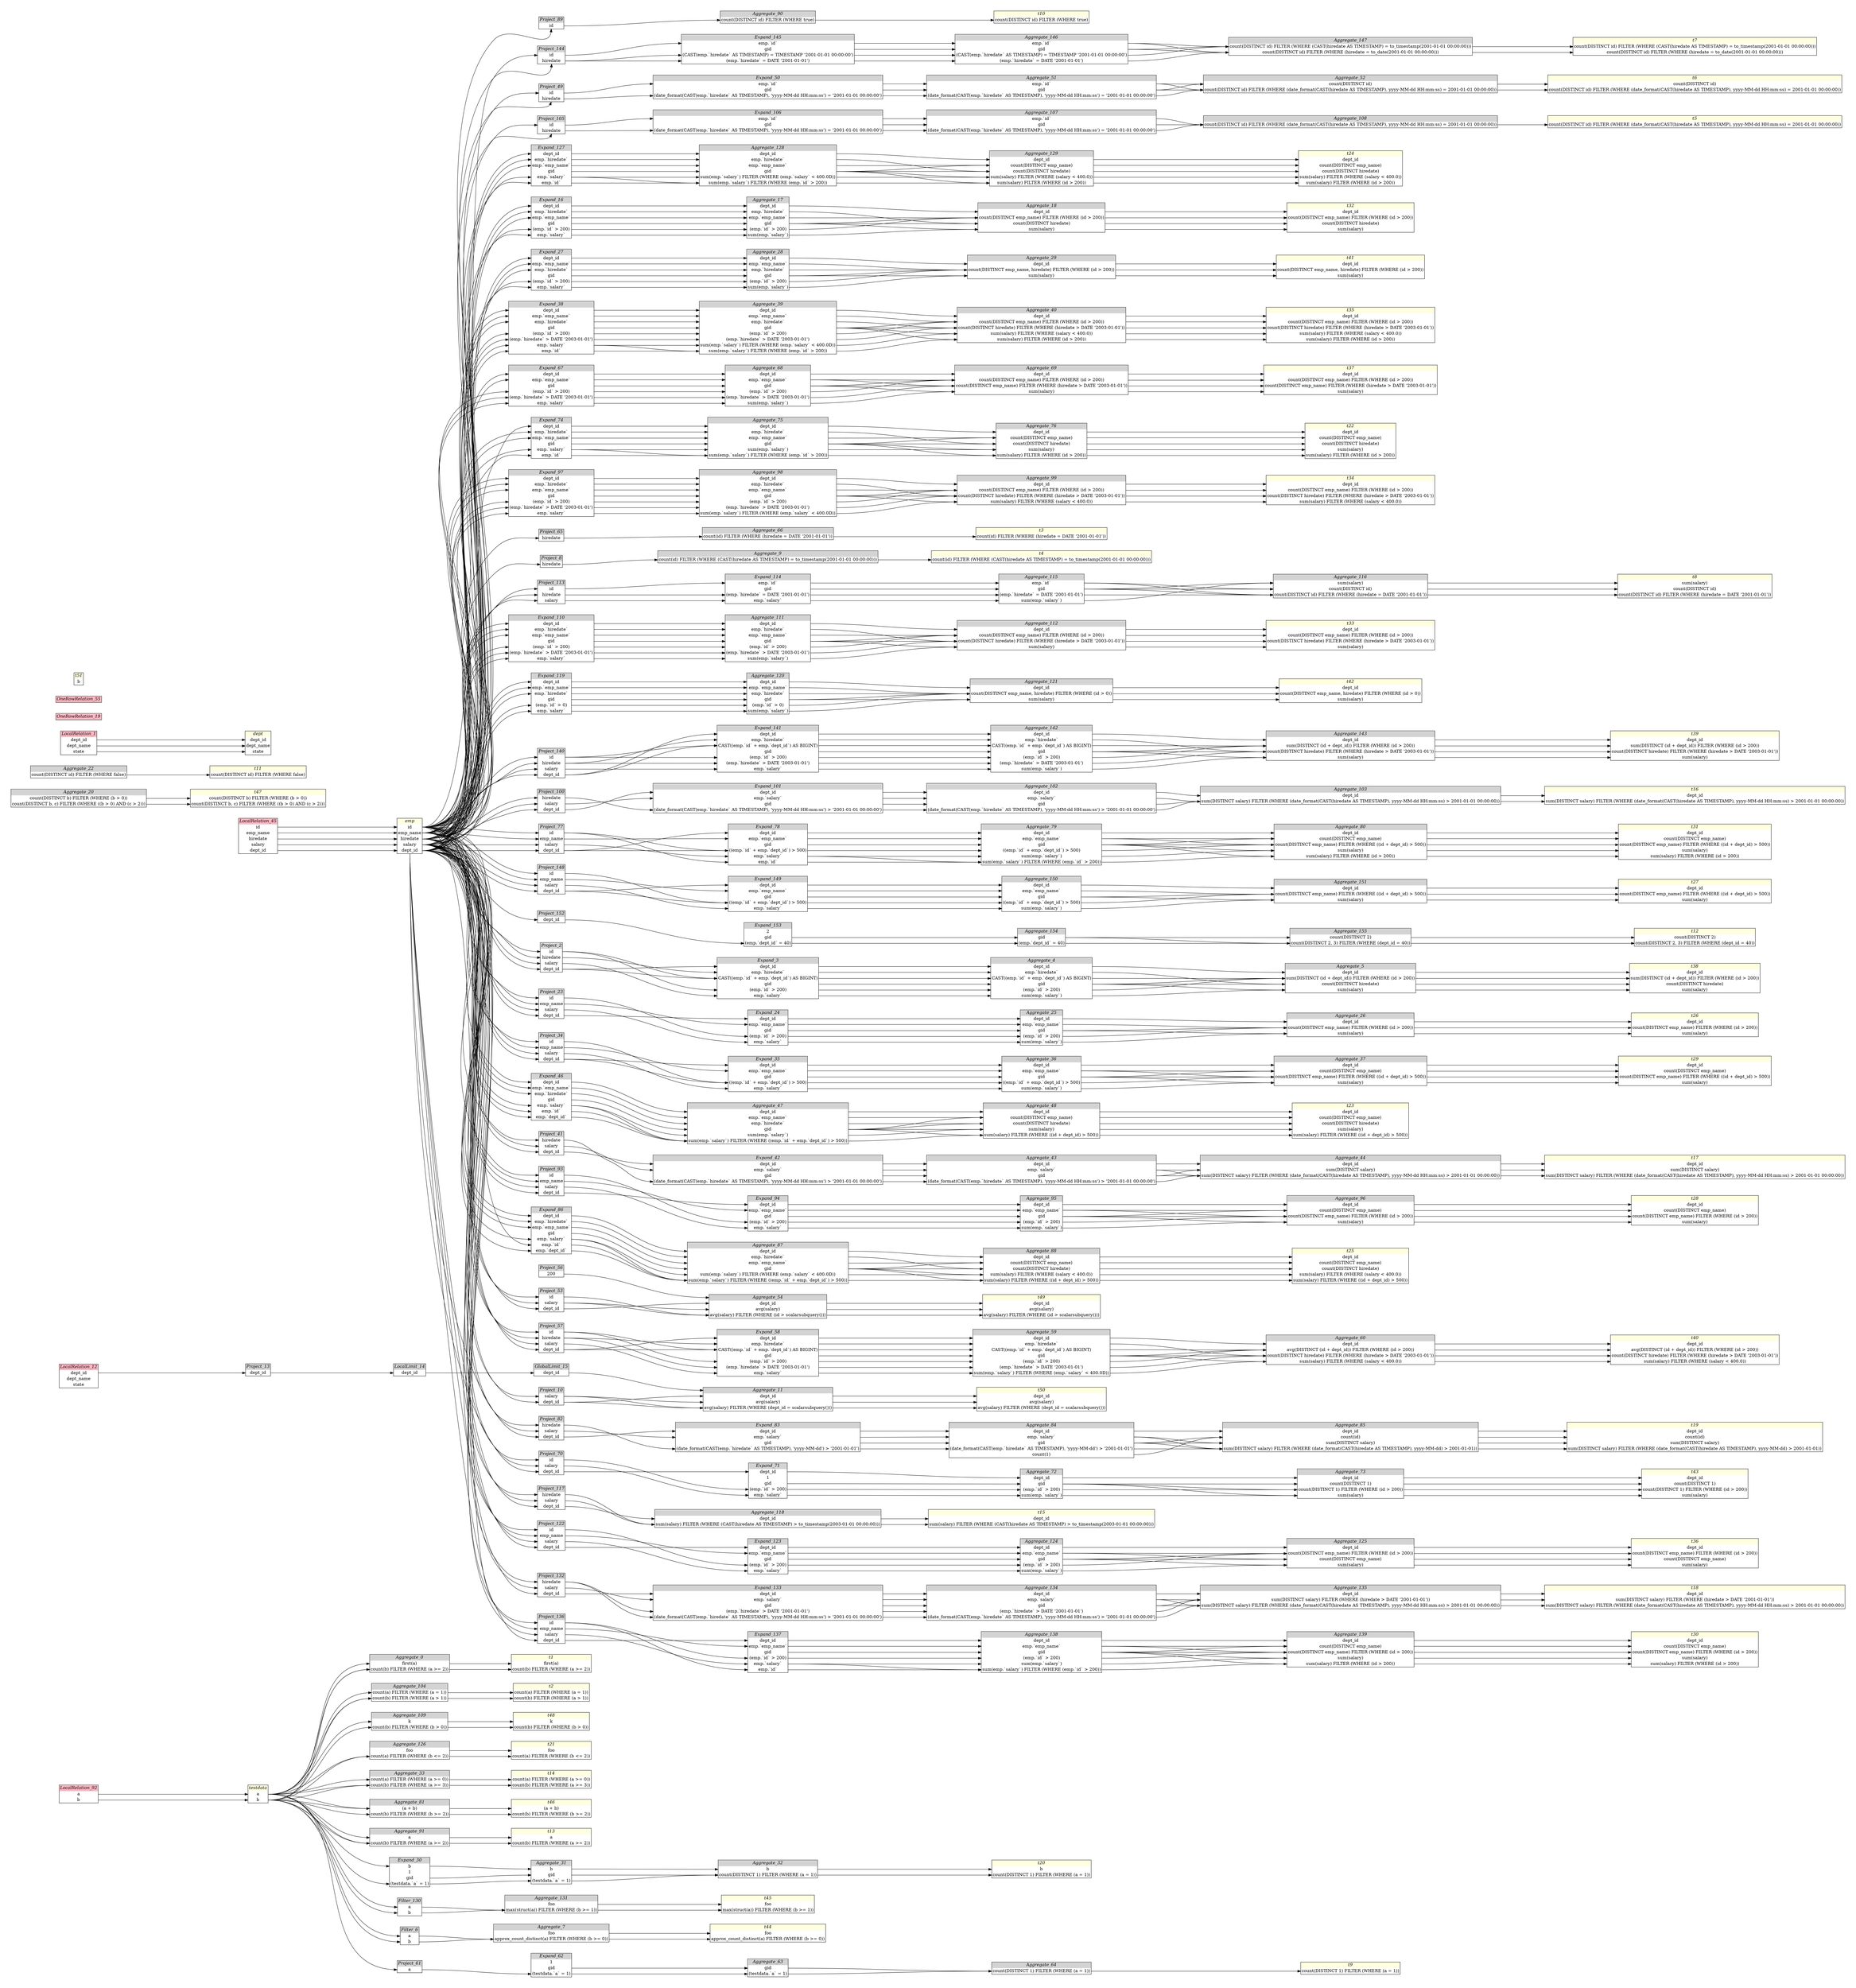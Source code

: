 // Automatically generated by SQLFlowTestSuite


digraph {
  graph [pad="0.5", nodesep="0.5", ranksep="2", fontname="Helvetica"];
  node [shape=plain]
  rankdir=LR;

  
"Aggregate_0" [label=<
<table border="1" cellborder="0" cellspacing="0">
  <tr><td bgcolor="lightgray" port="nodeName"><i>Aggregate_0</i></td></tr>
  <tr><td port="0">first(a)</td></tr>
<tr><td port="1">count(b) FILTER (WHERE (a &gt;= 2))</td></tr>
</table>>];
     

"Aggregate_102" [label=<
<table border="1" cellborder="0" cellspacing="0">
  <tr><td bgcolor="lightgray" port="nodeName"><i>Aggregate_102</i></td></tr>
  <tr><td port="0">dept_id</td></tr>
<tr><td port="1">emp.`salary`</td></tr>
<tr><td port="2">gid</td></tr>
<tr><td port="3">(date_format(CAST(emp.`hiredate` AS TIMESTAMP), 'yyyy-MM-dd HH:mm:ss') &gt; '2001-01-01 00:00:00')</td></tr>
</table>>];
     

"Aggregate_103" [label=<
<table border="1" cellborder="0" cellspacing="0">
  <tr><td bgcolor="lightgray" port="nodeName"><i>Aggregate_103</i></td></tr>
  <tr><td port="0">dept_id</td></tr>
<tr><td port="1">sum(DISTINCT salary) FILTER (WHERE (date_format(CAST(hiredate AS TIMESTAMP), yyyy-MM-dd HH:mm:ss) &gt; 2001-01-01 00:00:00))</td></tr>
</table>>];
     

"Aggregate_104" [label=<
<table border="1" cellborder="0" cellspacing="0">
  <tr><td bgcolor="lightgray" port="nodeName"><i>Aggregate_104</i></td></tr>
  <tr><td port="0">count(a) FILTER (WHERE (a = 1))</td></tr>
<tr><td port="1">count(b) FILTER (WHERE (a &gt; 1))</td></tr>
</table>>];
     

"Aggregate_107" [label=<
<table border="1" cellborder="0" cellspacing="0">
  <tr><td bgcolor="lightgray" port="nodeName"><i>Aggregate_107</i></td></tr>
  <tr><td port="0">emp.`id`</td></tr>
<tr><td port="1">gid</td></tr>
<tr><td port="2">(date_format(CAST(emp.`hiredate` AS TIMESTAMP), 'yyyy-MM-dd HH:mm:ss') = '2001-01-01 00:00:00')</td></tr>
</table>>];
     

"Aggregate_108" [label=<
<table border="1" cellborder="0" cellspacing="0">
  <tr><td bgcolor="lightgray" port="nodeName"><i>Aggregate_108</i></td></tr>
  <tr><td port="0">count(DISTINCT id) FILTER (WHERE (date_format(CAST(hiredate AS TIMESTAMP), yyyy-MM-dd HH:mm:ss) = 2001-01-01 00:00:00))</td></tr>
</table>>];
     

"Aggregate_109" [label=<
<table border="1" cellborder="0" cellspacing="0">
  <tr><td bgcolor="lightgray" port="nodeName"><i>Aggregate_109</i></td></tr>
  <tr><td port="0">k</td></tr>
<tr><td port="1">count(b) FILTER (WHERE (b &gt; 0))</td></tr>
</table>>];
     

"Aggregate_11" [label=<
<table border="1" cellborder="0" cellspacing="0">
  <tr><td bgcolor="lightgray" port="nodeName"><i>Aggregate_11</i></td></tr>
  <tr><td port="0">dept_id</td></tr>
<tr><td port="1">avg(salary)</td></tr>
<tr><td port="2">avg(salary) FILTER (WHERE (dept_id = scalarsubquery()))</td></tr>
</table>>];
     

"Aggregate_111" [label=<
<table border="1" cellborder="0" cellspacing="0">
  <tr><td bgcolor="lightgray" port="nodeName"><i>Aggregate_111</i></td></tr>
  <tr><td port="0">dept_id</td></tr>
<tr><td port="1">emp.`hiredate`</td></tr>
<tr><td port="2">emp.`emp_name`</td></tr>
<tr><td port="3">gid</td></tr>
<tr><td port="4">(emp.`id` &gt; 200)</td></tr>
<tr><td port="5">(emp.`hiredate` &gt; DATE '2003-01-01')</td></tr>
<tr><td port="6">sum(emp.`salary`)</td></tr>
</table>>];
     

"Aggregate_112" [label=<
<table border="1" cellborder="0" cellspacing="0">
  <tr><td bgcolor="lightgray" port="nodeName"><i>Aggregate_112</i></td></tr>
  <tr><td port="0">dept_id</td></tr>
<tr><td port="1">count(DISTINCT emp_name) FILTER (WHERE (id &gt; 200))</td></tr>
<tr><td port="2">count(DISTINCT hiredate) FILTER (WHERE (hiredate &gt; DATE '2003-01-01'))</td></tr>
<tr><td port="3">sum(salary)</td></tr>
</table>>];
     

"Aggregate_115" [label=<
<table border="1" cellborder="0" cellspacing="0">
  <tr><td bgcolor="lightgray" port="nodeName"><i>Aggregate_115</i></td></tr>
  <tr><td port="0">emp.`id`</td></tr>
<tr><td port="1">gid</td></tr>
<tr><td port="2">(emp.`hiredate` = DATE '2001-01-01')</td></tr>
<tr><td port="3">sum(emp.`salary`)</td></tr>
</table>>];
     

"Aggregate_116" [label=<
<table border="1" cellborder="0" cellspacing="0">
  <tr><td bgcolor="lightgray" port="nodeName"><i>Aggregate_116</i></td></tr>
  <tr><td port="0">sum(salary)</td></tr>
<tr><td port="1">count(DISTINCT id)</td></tr>
<tr><td port="2">count(DISTINCT id) FILTER (WHERE (hiredate = DATE '2001-01-01'))</td></tr>
</table>>];
     

"Aggregate_118" [label=<
<table border="1" cellborder="0" cellspacing="0">
  <tr><td bgcolor="lightgray" port="nodeName"><i>Aggregate_118</i></td></tr>
  <tr><td port="0">dept_id</td></tr>
<tr><td port="1">sum(salary) FILTER (WHERE (CAST(hiredate AS TIMESTAMP) &gt; to_timestamp(2003-01-01 00:00:00)))</td></tr>
</table>>];
     

"Aggregate_120" [label=<
<table border="1" cellborder="0" cellspacing="0">
  <tr><td bgcolor="lightgray" port="nodeName"><i>Aggregate_120</i></td></tr>
  <tr><td port="0">dept_id</td></tr>
<tr><td port="1">emp.`emp_name`</td></tr>
<tr><td port="2">emp.`hiredate`</td></tr>
<tr><td port="3">gid</td></tr>
<tr><td port="4">(emp.`id` &gt; 0)</td></tr>
<tr><td port="5">sum(emp.`salary`)</td></tr>
</table>>];
     

"Aggregate_121" [label=<
<table border="1" cellborder="0" cellspacing="0">
  <tr><td bgcolor="lightgray" port="nodeName"><i>Aggregate_121</i></td></tr>
  <tr><td port="0">dept_id</td></tr>
<tr><td port="1">count(DISTINCT emp_name, hiredate) FILTER (WHERE (id &gt; 0))</td></tr>
<tr><td port="2">sum(salary)</td></tr>
</table>>];
     

"Aggregate_124" [label=<
<table border="1" cellborder="0" cellspacing="0">
  <tr><td bgcolor="lightgray" port="nodeName"><i>Aggregate_124</i></td></tr>
  <tr><td port="0">dept_id</td></tr>
<tr><td port="1">emp.`emp_name`</td></tr>
<tr><td port="2">gid</td></tr>
<tr><td port="3">(emp.`id` &gt; 200)</td></tr>
<tr><td port="4">sum(emp.`salary`)</td></tr>
</table>>];
     

"Aggregate_125" [label=<
<table border="1" cellborder="0" cellspacing="0">
  <tr><td bgcolor="lightgray" port="nodeName"><i>Aggregate_125</i></td></tr>
  <tr><td port="0">dept_id</td></tr>
<tr><td port="1">count(DISTINCT emp_name) FILTER (WHERE (id &gt; 200))</td></tr>
<tr><td port="2">count(DISTINCT emp_name)</td></tr>
<tr><td port="3">sum(salary)</td></tr>
</table>>];
     

"Aggregate_126" [label=<
<table border="1" cellborder="0" cellspacing="0">
  <tr><td bgcolor="lightgray" port="nodeName"><i>Aggregate_126</i></td></tr>
  <tr><td port="0">foo</td></tr>
<tr><td port="1">count(a) FILTER (WHERE (b &lt;= 2))</td></tr>
</table>>];
     

"Aggregate_128" [label=<
<table border="1" cellborder="0" cellspacing="0">
  <tr><td bgcolor="lightgray" port="nodeName"><i>Aggregate_128</i></td></tr>
  <tr><td port="0">dept_id</td></tr>
<tr><td port="1">emp.`hiredate`</td></tr>
<tr><td port="2">emp.`emp_name`</td></tr>
<tr><td port="3">gid</td></tr>
<tr><td port="4">sum(emp.`salary`) FILTER (WHERE (emp.`salary` &lt; 400.0D))</td></tr>
<tr><td port="5">sum(emp.`salary`) FILTER (WHERE (emp.`id` &gt; 200))</td></tr>
</table>>];
     

"Aggregate_129" [label=<
<table border="1" cellborder="0" cellspacing="0">
  <tr><td bgcolor="lightgray" port="nodeName"><i>Aggregate_129</i></td></tr>
  <tr><td port="0">dept_id</td></tr>
<tr><td port="1">count(DISTINCT emp_name)</td></tr>
<tr><td port="2">count(DISTINCT hiredate)</td></tr>
<tr><td port="3">sum(salary) FILTER (WHERE (salary &lt; 400.0))</td></tr>
<tr><td port="4">sum(salary) FILTER (WHERE (id &gt; 200))</td></tr>
</table>>];
     

"Aggregate_131" [label=<
<table border="1" cellborder="0" cellspacing="0">
  <tr><td bgcolor="lightgray" port="nodeName"><i>Aggregate_131</i></td></tr>
  <tr><td port="0">foo</td></tr>
<tr><td port="1">max(struct(a)) FILTER (WHERE (b &gt;= 1))</td></tr>
</table>>];
     

"Aggregate_134" [label=<
<table border="1" cellborder="0" cellspacing="0">
  <tr><td bgcolor="lightgray" port="nodeName"><i>Aggregate_134</i></td></tr>
  <tr><td port="0">dept_id</td></tr>
<tr><td port="1">emp.`salary`</td></tr>
<tr><td port="2">gid</td></tr>
<tr><td port="3">(emp.`hiredate` &gt; DATE '2001-01-01')</td></tr>
<tr><td port="4">(date_format(CAST(emp.`hiredate` AS TIMESTAMP), 'yyyy-MM-dd HH:mm:ss') &gt; '2001-01-01 00:00:00')</td></tr>
</table>>];
     

"Aggregate_135" [label=<
<table border="1" cellborder="0" cellspacing="0">
  <tr><td bgcolor="lightgray" port="nodeName"><i>Aggregate_135</i></td></tr>
  <tr><td port="0">dept_id</td></tr>
<tr><td port="1">sum(DISTINCT salary) FILTER (WHERE (hiredate &gt; DATE '2001-01-01'))</td></tr>
<tr><td port="2">sum(DISTINCT salary) FILTER (WHERE (date_format(CAST(hiredate AS TIMESTAMP), yyyy-MM-dd HH:mm:ss) &gt; 2001-01-01 00:00:00))</td></tr>
</table>>];
     

"Aggregate_138" [label=<
<table border="1" cellborder="0" cellspacing="0">
  <tr><td bgcolor="lightgray" port="nodeName"><i>Aggregate_138</i></td></tr>
  <tr><td port="0">dept_id</td></tr>
<tr><td port="1">emp.`emp_name`</td></tr>
<tr><td port="2">gid</td></tr>
<tr><td port="3">(emp.`id` &gt; 200)</td></tr>
<tr><td port="4">sum(emp.`salary`)</td></tr>
<tr><td port="5">sum(emp.`salary`) FILTER (WHERE (emp.`id` &gt; 200))</td></tr>
</table>>];
     

"Aggregate_139" [label=<
<table border="1" cellborder="0" cellspacing="0">
  <tr><td bgcolor="lightgray" port="nodeName"><i>Aggregate_139</i></td></tr>
  <tr><td port="0">dept_id</td></tr>
<tr><td port="1">count(DISTINCT emp_name)</td></tr>
<tr><td port="2">count(DISTINCT emp_name) FILTER (WHERE (id &gt; 200))</td></tr>
<tr><td port="3">sum(salary)</td></tr>
<tr><td port="4">sum(salary) FILTER (WHERE (id &gt; 200))</td></tr>
</table>>];
     

"Aggregate_142" [label=<
<table border="1" cellborder="0" cellspacing="0">
  <tr><td bgcolor="lightgray" port="nodeName"><i>Aggregate_142</i></td></tr>
  <tr><td port="0">dept_id</td></tr>
<tr><td port="1">emp.`hiredate`</td></tr>
<tr><td port="2">CAST((emp.`id` + emp.`dept_id`) AS BIGINT)</td></tr>
<tr><td port="3">gid</td></tr>
<tr><td port="4">(emp.`id` &gt; 200)</td></tr>
<tr><td port="5">(emp.`hiredate` &gt; DATE '2003-01-01')</td></tr>
<tr><td port="6">sum(emp.`salary`)</td></tr>
</table>>];
     

"Aggregate_143" [label=<
<table border="1" cellborder="0" cellspacing="0">
  <tr><td bgcolor="lightgray" port="nodeName"><i>Aggregate_143</i></td></tr>
  <tr><td port="0">dept_id</td></tr>
<tr><td port="1">sum(DISTINCT (id + dept_id)) FILTER (WHERE (id &gt; 200))</td></tr>
<tr><td port="2">count(DISTINCT hiredate) FILTER (WHERE (hiredate &gt; DATE '2003-01-01'))</td></tr>
<tr><td port="3">sum(salary)</td></tr>
</table>>];
     

"Aggregate_146" [label=<
<table border="1" cellborder="0" cellspacing="0">
  <tr><td bgcolor="lightgray" port="nodeName"><i>Aggregate_146</i></td></tr>
  <tr><td port="0">emp.`id`</td></tr>
<tr><td port="1">gid</td></tr>
<tr><td port="2">(CAST(emp.`hiredate` AS TIMESTAMP) = TIMESTAMP '2001-01-01 00:00:00')</td></tr>
<tr><td port="3">(emp.`hiredate` = DATE '2001-01-01')</td></tr>
</table>>];
     

"Aggregate_147" [label=<
<table border="1" cellborder="0" cellspacing="0">
  <tr><td bgcolor="lightgray" port="nodeName"><i>Aggregate_147</i></td></tr>
  <tr><td port="0">count(DISTINCT id) FILTER (WHERE (CAST(hiredate AS TIMESTAMP) = to_timestamp(2001-01-01 00:00:00)))</td></tr>
<tr><td port="1">count(DISTINCT id) FILTER (WHERE (hiredate = to_date(2001-01-01 00:00:00)))</td></tr>
</table>>];
     

"Aggregate_150" [label=<
<table border="1" cellborder="0" cellspacing="0">
  <tr><td bgcolor="lightgray" port="nodeName"><i>Aggregate_150</i></td></tr>
  <tr><td port="0">dept_id</td></tr>
<tr><td port="1">emp.`emp_name`</td></tr>
<tr><td port="2">gid</td></tr>
<tr><td port="3">((emp.`id` + emp.`dept_id`) &gt; 500)</td></tr>
<tr><td port="4">sum(emp.`salary`)</td></tr>
</table>>];
     

"Aggregate_151" [label=<
<table border="1" cellborder="0" cellspacing="0">
  <tr><td bgcolor="lightgray" port="nodeName"><i>Aggregate_151</i></td></tr>
  <tr><td port="0">dept_id</td></tr>
<tr><td port="1">count(DISTINCT emp_name) FILTER (WHERE ((id + dept_id) &gt; 500))</td></tr>
<tr><td port="2">sum(salary)</td></tr>
</table>>];
     

"Aggregate_154" [label=<
<table border="1" cellborder="0" cellspacing="0">
  <tr><td bgcolor="lightgray" port="nodeName"><i>Aggregate_154</i></td></tr>
  <tr><td port="0">gid</td></tr>
<tr><td port="1">(emp.`dept_id` = 40)</td></tr>
</table>>];
     

"Aggregate_155" [label=<
<table border="1" cellborder="0" cellspacing="0">
  <tr><td bgcolor="lightgray" port="nodeName"><i>Aggregate_155</i></td></tr>
  <tr><td port="0">count(DISTINCT 2)</td></tr>
<tr><td port="1">count(DISTINCT 2, 3) FILTER (WHERE (dept_id = 40))</td></tr>
</table>>];
     

"Aggregate_17" [label=<
<table border="1" cellborder="0" cellspacing="0">
  <tr><td bgcolor="lightgray" port="nodeName"><i>Aggregate_17</i></td></tr>
  <tr><td port="0">dept_id</td></tr>
<tr><td port="1">emp.`hiredate`</td></tr>
<tr><td port="2">emp.`emp_name`</td></tr>
<tr><td port="3">gid</td></tr>
<tr><td port="4">(emp.`id` &gt; 200)</td></tr>
<tr><td port="5">sum(emp.`salary`)</td></tr>
</table>>];
     

"Aggregate_18" [label=<
<table border="1" cellborder="0" cellspacing="0">
  <tr><td bgcolor="lightgray" port="nodeName"><i>Aggregate_18</i></td></tr>
  <tr><td port="0">dept_id</td></tr>
<tr><td port="1">count(DISTINCT emp_name) FILTER (WHERE (id &gt; 200))</td></tr>
<tr><td port="2">count(DISTINCT hiredate)</td></tr>
<tr><td port="3">sum(salary)</td></tr>
</table>>];
     

"Aggregate_20" [label=<
<table border="1" cellborder="0" cellspacing="0">
  <tr><td bgcolor="lightgray" port="nodeName"><i>Aggregate_20</i></td></tr>
  <tr><td port="0">count(DISTINCT b) FILTER (WHERE (b &gt; 0))</td></tr>
<tr><td port="1">count(DISTINCT b, c) FILTER (WHERE ((b &gt; 0) AND (c &gt; 2)))</td></tr>
</table>>];
     

"Aggregate_22" [label=<
<table border="1" cellborder="0" cellspacing="0">
  <tr><td bgcolor="lightgray" port="nodeName"><i>Aggregate_22</i></td></tr>
  <tr><td port="0">count(DISTINCT id) FILTER (WHERE false)</td></tr>
</table>>];
     

"Aggregate_25" [label=<
<table border="1" cellborder="0" cellspacing="0">
  <tr><td bgcolor="lightgray" port="nodeName"><i>Aggregate_25</i></td></tr>
  <tr><td port="0">dept_id</td></tr>
<tr><td port="1">emp.`emp_name`</td></tr>
<tr><td port="2">gid</td></tr>
<tr><td port="3">(emp.`id` &gt; 200)</td></tr>
<tr><td port="4">sum(emp.`salary`)</td></tr>
</table>>];
     

"Aggregate_26" [label=<
<table border="1" cellborder="0" cellspacing="0">
  <tr><td bgcolor="lightgray" port="nodeName"><i>Aggregate_26</i></td></tr>
  <tr><td port="0">dept_id</td></tr>
<tr><td port="1">count(DISTINCT emp_name) FILTER (WHERE (id &gt; 200))</td></tr>
<tr><td port="2">sum(salary)</td></tr>
</table>>];
     

"Aggregate_28" [label=<
<table border="1" cellborder="0" cellspacing="0">
  <tr><td bgcolor="lightgray" port="nodeName"><i>Aggregate_28</i></td></tr>
  <tr><td port="0">dept_id</td></tr>
<tr><td port="1">emp.`emp_name`</td></tr>
<tr><td port="2">emp.`hiredate`</td></tr>
<tr><td port="3">gid</td></tr>
<tr><td port="4">(emp.`id` &gt; 200)</td></tr>
<tr><td port="5">sum(emp.`salary`)</td></tr>
</table>>];
     

"Aggregate_29" [label=<
<table border="1" cellborder="0" cellspacing="0">
  <tr><td bgcolor="lightgray" port="nodeName"><i>Aggregate_29</i></td></tr>
  <tr><td port="0">dept_id</td></tr>
<tr><td port="1">count(DISTINCT emp_name, hiredate) FILTER (WHERE (id &gt; 200))</td></tr>
<tr><td port="2">sum(salary)</td></tr>
</table>>];
     

"Aggregate_31" [label=<
<table border="1" cellborder="0" cellspacing="0">
  <tr><td bgcolor="lightgray" port="nodeName"><i>Aggregate_31</i></td></tr>
  <tr><td port="0">b</td></tr>
<tr><td port="1">gid</td></tr>
<tr><td port="2">(testdata.`a` = 1)</td></tr>
</table>>];
     

"Aggregate_32" [label=<
<table border="1" cellborder="0" cellspacing="0">
  <tr><td bgcolor="lightgray" port="nodeName"><i>Aggregate_32</i></td></tr>
  <tr><td port="0">b</td></tr>
<tr><td port="1">count(DISTINCT 1) FILTER (WHERE (a = 1))</td></tr>
</table>>];
     

"Aggregate_33" [label=<
<table border="1" cellborder="0" cellspacing="0">
  <tr><td bgcolor="lightgray" port="nodeName"><i>Aggregate_33</i></td></tr>
  <tr><td port="0">count(a) FILTER (WHERE (a &gt;= 0))</td></tr>
<tr><td port="1">count(b) FILTER (WHERE (a &gt;= 3))</td></tr>
</table>>];
     

"Aggregate_36" [label=<
<table border="1" cellborder="0" cellspacing="0">
  <tr><td bgcolor="lightgray" port="nodeName"><i>Aggregate_36</i></td></tr>
  <tr><td port="0">dept_id</td></tr>
<tr><td port="1">emp.`emp_name`</td></tr>
<tr><td port="2">gid</td></tr>
<tr><td port="3">((emp.`id` + emp.`dept_id`) &gt; 500)</td></tr>
<tr><td port="4">sum(emp.`salary`)</td></tr>
</table>>];
     

"Aggregate_37" [label=<
<table border="1" cellborder="0" cellspacing="0">
  <tr><td bgcolor="lightgray" port="nodeName"><i>Aggregate_37</i></td></tr>
  <tr><td port="0">dept_id</td></tr>
<tr><td port="1">count(DISTINCT emp_name)</td></tr>
<tr><td port="2">count(DISTINCT emp_name) FILTER (WHERE ((id + dept_id) &gt; 500))</td></tr>
<tr><td port="3">sum(salary)</td></tr>
</table>>];
     

"Aggregate_39" [label=<
<table border="1" cellborder="0" cellspacing="0">
  <tr><td bgcolor="lightgray" port="nodeName"><i>Aggregate_39</i></td></tr>
  <tr><td port="0">dept_id</td></tr>
<tr><td port="1">emp.`emp_name`</td></tr>
<tr><td port="2">emp.`hiredate`</td></tr>
<tr><td port="3">gid</td></tr>
<tr><td port="4">(emp.`id` &gt; 200)</td></tr>
<tr><td port="5">(emp.`hiredate` &gt; DATE '2003-01-01')</td></tr>
<tr><td port="6">sum(emp.`salary`) FILTER (WHERE (emp.`salary` &lt; 400.0D))</td></tr>
<tr><td port="7">sum(emp.`salary`) FILTER (WHERE (emp.`id` &gt; 200))</td></tr>
</table>>];
     

"Aggregate_4" [label=<
<table border="1" cellborder="0" cellspacing="0">
  <tr><td bgcolor="lightgray" port="nodeName"><i>Aggregate_4</i></td></tr>
  <tr><td port="0">dept_id</td></tr>
<tr><td port="1">emp.`hiredate`</td></tr>
<tr><td port="2">CAST((emp.`id` + emp.`dept_id`) AS BIGINT)</td></tr>
<tr><td port="3">gid</td></tr>
<tr><td port="4">(emp.`id` &gt; 200)</td></tr>
<tr><td port="5">sum(emp.`salary`)</td></tr>
</table>>];
     

"Aggregate_40" [label=<
<table border="1" cellborder="0" cellspacing="0">
  <tr><td bgcolor="lightgray" port="nodeName"><i>Aggregate_40</i></td></tr>
  <tr><td port="0">dept_id</td></tr>
<tr><td port="1">count(DISTINCT emp_name) FILTER (WHERE (id &gt; 200))</td></tr>
<tr><td port="2">count(DISTINCT hiredate) FILTER (WHERE (hiredate &gt; DATE '2003-01-01'))</td></tr>
<tr><td port="3">sum(salary) FILTER (WHERE (salary &lt; 400.0))</td></tr>
<tr><td port="4">sum(salary) FILTER (WHERE (id &gt; 200))</td></tr>
</table>>];
     

"Aggregate_43" [label=<
<table border="1" cellborder="0" cellspacing="0">
  <tr><td bgcolor="lightgray" port="nodeName"><i>Aggregate_43</i></td></tr>
  <tr><td port="0">dept_id</td></tr>
<tr><td port="1">emp.`salary`</td></tr>
<tr><td port="2">gid</td></tr>
<tr><td port="3">(date_format(CAST(emp.`hiredate` AS TIMESTAMP), 'yyyy-MM-dd HH:mm:ss') &gt; '2001-01-01 00:00:00')</td></tr>
</table>>];
     

"Aggregate_44" [label=<
<table border="1" cellborder="0" cellspacing="0">
  <tr><td bgcolor="lightgray" port="nodeName"><i>Aggregate_44</i></td></tr>
  <tr><td port="0">dept_id</td></tr>
<tr><td port="1">sum(DISTINCT salary)</td></tr>
<tr><td port="2">sum(DISTINCT salary) FILTER (WHERE (date_format(CAST(hiredate AS TIMESTAMP), yyyy-MM-dd HH:mm:ss) &gt; 2001-01-01 00:00:00))</td></tr>
</table>>];
     

"Aggregate_47" [label=<
<table border="1" cellborder="0" cellspacing="0">
  <tr><td bgcolor="lightgray" port="nodeName"><i>Aggregate_47</i></td></tr>
  <tr><td port="0">dept_id</td></tr>
<tr><td port="1">emp.`emp_name`</td></tr>
<tr><td port="2">emp.`hiredate`</td></tr>
<tr><td port="3">gid</td></tr>
<tr><td port="4">sum(emp.`salary`)</td></tr>
<tr><td port="5">sum(emp.`salary`) FILTER (WHERE ((emp.`id` + emp.`dept_id`) &gt; 500))</td></tr>
</table>>];
     

"Aggregate_48" [label=<
<table border="1" cellborder="0" cellspacing="0">
  <tr><td bgcolor="lightgray" port="nodeName"><i>Aggregate_48</i></td></tr>
  <tr><td port="0">dept_id</td></tr>
<tr><td port="1">count(DISTINCT emp_name)</td></tr>
<tr><td port="2">count(DISTINCT hiredate)</td></tr>
<tr><td port="3">sum(salary)</td></tr>
<tr><td port="4">sum(salary) FILTER (WHERE ((id + dept_id) &gt; 500))</td></tr>
</table>>];
     

"Aggregate_5" [label=<
<table border="1" cellborder="0" cellspacing="0">
  <tr><td bgcolor="lightgray" port="nodeName"><i>Aggregate_5</i></td></tr>
  <tr><td port="0">dept_id</td></tr>
<tr><td port="1">sum(DISTINCT (id + dept_id)) FILTER (WHERE (id &gt; 200))</td></tr>
<tr><td port="2">count(DISTINCT hiredate)</td></tr>
<tr><td port="3">sum(salary)</td></tr>
</table>>];
     

"Aggregate_51" [label=<
<table border="1" cellborder="0" cellspacing="0">
  <tr><td bgcolor="lightgray" port="nodeName"><i>Aggregate_51</i></td></tr>
  <tr><td port="0">emp.`id`</td></tr>
<tr><td port="1">gid</td></tr>
<tr><td port="2">(date_format(CAST(emp.`hiredate` AS TIMESTAMP), 'yyyy-MM-dd HH:mm:ss') = '2001-01-01 00:00:00')</td></tr>
</table>>];
     

"Aggregate_52" [label=<
<table border="1" cellborder="0" cellspacing="0">
  <tr><td bgcolor="lightgray" port="nodeName"><i>Aggregate_52</i></td></tr>
  <tr><td port="0">count(DISTINCT id)</td></tr>
<tr><td port="1">count(DISTINCT id) FILTER (WHERE (date_format(CAST(hiredate AS TIMESTAMP), yyyy-MM-dd HH:mm:ss) = 2001-01-01 00:00:00))</td></tr>
</table>>];
     

"Aggregate_54" [label=<
<table border="1" cellborder="0" cellspacing="0">
  <tr><td bgcolor="lightgray" port="nodeName"><i>Aggregate_54</i></td></tr>
  <tr><td port="0">dept_id</td></tr>
<tr><td port="1">avg(salary)</td></tr>
<tr><td port="2">avg(salary) FILTER (WHERE (id &gt; scalarsubquery()))</td></tr>
</table>>];
     

"Aggregate_59" [label=<
<table border="1" cellborder="0" cellspacing="0">
  <tr><td bgcolor="lightgray" port="nodeName"><i>Aggregate_59</i></td></tr>
  <tr><td port="0">dept_id</td></tr>
<tr><td port="1">emp.`hiredate`</td></tr>
<tr><td port="2">CAST((emp.`id` + emp.`dept_id`) AS BIGINT)</td></tr>
<tr><td port="3">gid</td></tr>
<tr><td port="4">(emp.`id` &gt; 200)</td></tr>
<tr><td port="5">(emp.`hiredate` &gt; DATE '2003-01-01')</td></tr>
<tr><td port="6">sum(emp.`salary`) FILTER (WHERE (emp.`salary` &lt; 400.0D))</td></tr>
</table>>];
     

"Aggregate_60" [label=<
<table border="1" cellborder="0" cellspacing="0">
  <tr><td bgcolor="lightgray" port="nodeName"><i>Aggregate_60</i></td></tr>
  <tr><td port="0">dept_id</td></tr>
<tr><td port="1">avg(DISTINCT (id + dept_id)) FILTER (WHERE (id &gt; 200))</td></tr>
<tr><td port="2">count(DISTINCT hiredate) FILTER (WHERE (hiredate &gt; DATE '2003-01-01'))</td></tr>
<tr><td port="3">sum(salary) FILTER (WHERE (salary &lt; 400.0))</td></tr>
</table>>];
     

"Aggregate_63" [label=<
<table border="1" cellborder="0" cellspacing="0">
  <tr><td bgcolor="lightgray" port="nodeName"><i>Aggregate_63</i></td></tr>
  <tr><td port="0">gid</td></tr>
<tr><td port="1">(testdata.`a` = 1)</td></tr>
</table>>];
     

"Aggregate_64" [label=<
<table border="1" cellborder="0" cellspacing="0">
  <tr><td bgcolor="lightgray" port="nodeName"><i>Aggregate_64</i></td></tr>
  <tr><td port="0">count(DISTINCT 1) FILTER (WHERE (a = 1))</td></tr>
</table>>];
     

"Aggregate_66" [label=<
<table border="1" cellborder="0" cellspacing="0">
  <tr><td bgcolor="lightgray" port="nodeName"><i>Aggregate_66</i></td></tr>
  <tr><td port="0">count(id) FILTER (WHERE (hiredate = DATE '2001-01-01'))</td></tr>
</table>>];
     

"Aggregate_68" [label=<
<table border="1" cellborder="0" cellspacing="0">
  <tr><td bgcolor="lightgray" port="nodeName"><i>Aggregate_68</i></td></tr>
  <tr><td port="0">dept_id</td></tr>
<tr><td port="1">emp.`emp_name`</td></tr>
<tr><td port="2">gid</td></tr>
<tr><td port="3">(emp.`id` &gt; 200)</td></tr>
<tr><td port="4">(emp.`hiredate` &gt; DATE '2003-01-01')</td></tr>
<tr><td port="5">sum(emp.`salary`)</td></tr>
</table>>];
     

"Aggregate_69" [label=<
<table border="1" cellborder="0" cellspacing="0">
  <tr><td bgcolor="lightgray" port="nodeName"><i>Aggregate_69</i></td></tr>
  <tr><td port="0">dept_id</td></tr>
<tr><td port="1">count(DISTINCT emp_name) FILTER (WHERE (id &gt; 200))</td></tr>
<tr><td port="2">count(DISTINCT emp_name) FILTER (WHERE (hiredate &gt; DATE '2003-01-01'))</td></tr>
<tr><td port="3">sum(salary)</td></tr>
</table>>];
     

"Aggregate_7" [label=<
<table border="1" cellborder="0" cellspacing="0">
  <tr><td bgcolor="lightgray" port="nodeName"><i>Aggregate_7</i></td></tr>
  <tr><td port="0">foo</td></tr>
<tr><td port="1">approx_count_distinct(a) FILTER (WHERE (b &gt;= 0))</td></tr>
</table>>];
     

"Aggregate_72" [label=<
<table border="1" cellborder="0" cellspacing="0">
  <tr><td bgcolor="lightgray" port="nodeName"><i>Aggregate_72</i></td></tr>
  <tr><td port="0">dept_id</td></tr>
<tr><td port="1">gid</td></tr>
<tr><td port="2">(emp.`id` &gt; 200)</td></tr>
<tr><td port="3">sum(emp.`salary`)</td></tr>
</table>>];
     

"Aggregate_73" [label=<
<table border="1" cellborder="0" cellspacing="0">
  <tr><td bgcolor="lightgray" port="nodeName"><i>Aggregate_73</i></td></tr>
  <tr><td port="0">dept_id</td></tr>
<tr><td port="1">count(DISTINCT 1)</td></tr>
<tr><td port="2">count(DISTINCT 1) FILTER (WHERE (id &gt; 200))</td></tr>
<tr><td port="3">sum(salary)</td></tr>
</table>>];
     

"Aggregate_75" [label=<
<table border="1" cellborder="0" cellspacing="0">
  <tr><td bgcolor="lightgray" port="nodeName"><i>Aggregate_75</i></td></tr>
  <tr><td port="0">dept_id</td></tr>
<tr><td port="1">emp.`hiredate`</td></tr>
<tr><td port="2">emp.`emp_name`</td></tr>
<tr><td port="3">gid</td></tr>
<tr><td port="4">sum(emp.`salary`)</td></tr>
<tr><td port="5">sum(emp.`salary`) FILTER (WHERE (emp.`id` &gt; 200))</td></tr>
</table>>];
     

"Aggregate_76" [label=<
<table border="1" cellborder="0" cellspacing="0">
  <tr><td bgcolor="lightgray" port="nodeName"><i>Aggregate_76</i></td></tr>
  <tr><td port="0">dept_id</td></tr>
<tr><td port="1">count(DISTINCT emp_name)</td></tr>
<tr><td port="2">count(DISTINCT hiredate)</td></tr>
<tr><td port="3">sum(salary)</td></tr>
<tr><td port="4">sum(salary) FILTER (WHERE (id &gt; 200))</td></tr>
</table>>];
     

"Aggregate_79" [label=<
<table border="1" cellborder="0" cellspacing="0">
  <tr><td bgcolor="lightgray" port="nodeName"><i>Aggregate_79</i></td></tr>
  <tr><td port="0">dept_id</td></tr>
<tr><td port="1">emp.`emp_name`</td></tr>
<tr><td port="2">gid</td></tr>
<tr><td port="3">((emp.`id` + emp.`dept_id`) &gt; 500)</td></tr>
<tr><td port="4">sum(emp.`salary`)</td></tr>
<tr><td port="5">sum(emp.`salary`) FILTER (WHERE (emp.`id` &gt; 200))</td></tr>
</table>>];
     

"Aggregate_80" [label=<
<table border="1" cellborder="0" cellspacing="0">
  <tr><td bgcolor="lightgray" port="nodeName"><i>Aggregate_80</i></td></tr>
  <tr><td port="0">dept_id</td></tr>
<tr><td port="1">count(DISTINCT emp_name)</td></tr>
<tr><td port="2">count(DISTINCT emp_name) FILTER (WHERE ((id + dept_id) &gt; 500))</td></tr>
<tr><td port="3">sum(salary)</td></tr>
<tr><td port="4">sum(salary) FILTER (WHERE (id &gt; 200))</td></tr>
</table>>];
     

"Aggregate_81" [label=<
<table border="1" cellborder="0" cellspacing="0">
  <tr><td bgcolor="lightgray" port="nodeName"><i>Aggregate_81</i></td></tr>
  <tr><td port="0">(a + b)</td></tr>
<tr><td port="1">count(b) FILTER (WHERE (b &gt;= 2))</td></tr>
</table>>];
     

"Aggregate_84" [label=<
<table border="1" cellborder="0" cellspacing="0">
  <tr><td bgcolor="lightgray" port="nodeName"><i>Aggregate_84</i></td></tr>
  <tr><td port="0">dept_id</td></tr>
<tr><td port="1">emp.`salary`</td></tr>
<tr><td port="2">gid</td></tr>
<tr><td port="3">(date_format(CAST(emp.`hiredate` AS TIMESTAMP), 'yyyy-MM-dd') &gt; '2001-01-01')</td></tr>
<tr><td port="4">count(1)</td></tr>
</table>>];
     

"Aggregate_85" [label=<
<table border="1" cellborder="0" cellspacing="0">
  <tr><td bgcolor="lightgray" port="nodeName"><i>Aggregate_85</i></td></tr>
  <tr><td port="0">dept_id</td></tr>
<tr><td port="1">count(id)</td></tr>
<tr><td port="2">sum(DISTINCT salary)</td></tr>
<tr><td port="3">sum(DISTINCT salary) FILTER (WHERE (date_format(CAST(hiredate AS TIMESTAMP), yyyy-MM-dd) &gt; 2001-01-01))</td></tr>
</table>>];
     

"Aggregate_87" [label=<
<table border="1" cellborder="0" cellspacing="0">
  <tr><td bgcolor="lightgray" port="nodeName"><i>Aggregate_87</i></td></tr>
  <tr><td port="0">dept_id</td></tr>
<tr><td port="1">emp.`hiredate`</td></tr>
<tr><td port="2">emp.`emp_name`</td></tr>
<tr><td port="3">gid</td></tr>
<tr><td port="4">sum(emp.`salary`) FILTER (WHERE (emp.`salary` &lt; 400.0D))</td></tr>
<tr><td port="5">sum(emp.`salary`) FILTER (WHERE ((emp.`id` + emp.`dept_id`) &gt; 500))</td></tr>
</table>>];
     

"Aggregate_88" [label=<
<table border="1" cellborder="0" cellspacing="0">
  <tr><td bgcolor="lightgray" port="nodeName"><i>Aggregate_88</i></td></tr>
  <tr><td port="0">dept_id</td></tr>
<tr><td port="1">count(DISTINCT emp_name)</td></tr>
<tr><td port="2">count(DISTINCT hiredate)</td></tr>
<tr><td port="3">sum(salary) FILTER (WHERE (salary &lt; 400.0))</td></tr>
<tr><td port="4">sum(salary) FILTER (WHERE ((id + dept_id) &gt; 500))</td></tr>
</table>>];
     

"Aggregate_9" [label=<
<table border="1" cellborder="0" cellspacing="0">
  <tr><td bgcolor="lightgray" port="nodeName"><i>Aggregate_9</i></td></tr>
  <tr><td port="0">count(id) FILTER (WHERE (CAST(hiredate AS TIMESTAMP) = to_timestamp(2001-01-01 00:00:00)))</td></tr>
</table>>];
     

"Aggregate_90" [label=<
<table border="1" cellborder="0" cellspacing="0">
  <tr><td bgcolor="lightgray" port="nodeName"><i>Aggregate_90</i></td></tr>
  <tr><td port="0">count(DISTINCT id) FILTER (WHERE true)</td></tr>
</table>>];
     

"Aggregate_91" [label=<
<table border="1" cellborder="0" cellspacing="0">
  <tr><td bgcolor="lightgray" port="nodeName"><i>Aggregate_91</i></td></tr>
  <tr><td port="0">a</td></tr>
<tr><td port="1">count(b) FILTER (WHERE (a &gt;= 2))</td></tr>
</table>>];
     

"Aggregate_95" [label=<
<table border="1" cellborder="0" cellspacing="0">
  <tr><td bgcolor="lightgray" port="nodeName"><i>Aggregate_95</i></td></tr>
  <tr><td port="0">dept_id</td></tr>
<tr><td port="1">emp.`emp_name`</td></tr>
<tr><td port="2">gid</td></tr>
<tr><td port="3">(emp.`id` &gt; 200)</td></tr>
<tr><td port="4">sum(emp.`salary`)</td></tr>
</table>>];
     

"Aggregate_96" [label=<
<table border="1" cellborder="0" cellspacing="0">
  <tr><td bgcolor="lightgray" port="nodeName"><i>Aggregate_96</i></td></tr>
  <tr><td port="0">dept_id</td></tr>
<tr><td port="1">count(DISTINCT emp_name)</td></tr>
<tr><td port="2">count(DISTINCT emp_name) FILTER (WHERE (id &gt; 200))</td></tr>
<tr><td port="3">sum(salary)</td></tr>
</table>>];
     

"Aggregate_98" [label=<
<table border="1" cellborder="0" cellspacing="0">
  <tr><td bgcolor="lightgray" port="nodeName"><i>Aggregate_98</i></td></tr>
  <tr><td port="0">dept_id</td></tr>
<tr><td port="1">emp.`hiredate`</td></tr>
<tr><td port="2">emp.`emp_name`</td></tr>
<tr><td port="3">gid</td></tr>
<tr><td port="4">(emp.`id` &gt; 200)</td></tr>
<tr><td port="5">(emp.`hiredate` &gt; DATE '2003-01-01')</td></tr>
<tr><td port="6">sum(emp.`salary`) FILTER (WHERE (emp.`salary` &lt; 400.0D))</td></tr>
</table>>];
     

"Aggregate_99" [label=<
<table border="1" cellborder="0" cellspacing="0">
  <tr><td bgcolor="lightgray" port="nodeName"><i>Aggregate_99</i></td></tr>
  <tr><td port="0">dept_id</td></tr>
<tr><td port="1">count(DISTINCT emp_name) FILTER (WHERE (id &gt; 200))</td></tr>
<tr><td port="2">count(DISTINCT hiredate) FILTER (WHERE (hiredate &gt; DATE '2003-01-01'))</td></tr>
<tr><td port="3">sum(salary) FILTER (WHERE (salary &lt; 400.0))</td></tr>
</table>>];
     

"Expand_101" [label=<
<table border="1" cellborder="0" cellspacing="0">
  <tr><td bgcolor="lightgray" port="nodeName"><i>Expand_101</i></td></tr>
  <tr><td port="0">dept_id</td></tr>
<tr><td port="1">emp.`salary`</td></tr>
<tr><td port="2">gid</td></tr>
<tr><td port="3">(date_format(CAST(emp.`hiredate` AS TIMESTAMP), 'yyyy-MM-dd HH:mm:ss') &gt; '2001-01-01 00:00:00')</td></tr>
</table>>];
     

"Expand_106" [label=<
<table border="1" cellborder="0" cellspacing="0">
  <tr><td bgcolor="lightgray" port="nodeName"><i>Expand_106</i></td></tr>
  <tr><td port="0">emp.`id`</td></tr>
<tr><td port="1">gid</td></tr>
<tr><td port="2">(date_format(CAST(emp.`hiredate` AS TIMESTAMP), 'yyyy-MM-dd HH:mm:ss') = '2001-01-01 00:00:00')</td></tr>
</table>>];
     

"Expand_110" [label=<
<table border="1" cellborder="0" cellspacing="0">
  <tr><td bgcolor="lightgray" port="nodeName"><i>Expand_110</i></td></tr>
  <tr><td port="0">dept_id</td></tr>
<tr><td port="1">emp.`hiredate`</td></tr>
<tr><td port="2">emp.`emp_name`</td></tr>
<tr><td port="3">gid</td></tr>
<tr><td port="4">(emp.`id` &gt; 200)</td></tr>
<tr><td port="5">(emp.`hiredate` &gt; DATE '2003-01-01')</td></tr>
<tr><td port="6">emp.`salary`</td></tr>
</table>>];
     

"Expand_114" [label=<
<table border="1" cellborder="0" cellspacing="0">
  <tr><td bgcolor="lightgray" port="nodeName"><i>Expand_114</i></td></tr>
  <tr><td port="0">emp.`id`</td></tr>
<tr><td port="1">gid</td></tr>
<tr><td port="2">(emp.`hiredate` = DATE '2001-01-01')</td></tr>
<tr><td port="3">emp.`salary`</td></tr>
</table>>];
     

"Expand_119" [label=<
<table border="1" cellborder="0" cellspacing="0">
  <tr><td bgcolor="lightgray" port="nodeName"><i>Expand_119</i></td></tr>
  <tr><td port="0">dept_id</td></tr>
<tr><td port="1">emp.`emp_name`</td></tr>
<tr><td port="2">emp.`hiredate`</td></tr>
<tr><td port="3">gid</td></tr>
<tr><td port="4">(emp.`id` &gt; 0)</td></tr>
<tr><td port="5">emp.`salary`</td></tr>
</table>>];
     

"Expand_123" [label=<
<table border="1" cellborder="0" cellspacing="0">
  <tr><td bgcolor="lightgray" port="nodeName"><i>Expand_123</i></td></tr>
  <tr><td port="0">dept_id</td></tr>
<tr><td port="1">emp.`emp_name`</td></tr>
<tr><td port="2">gid</td></tr>
<tr><td port="3">(emp.`id` &gt; 200)</td></tr>
<tr><td port="4">emp.`salary`</td></tr>
</table>>];
     

"Expand_127" [label=<
<table border="1" cellborder="0" cellspacing="0">
  <tr><td bgcolor="lightgray" port="nodeName"><i>Expand_127</i></td></tr>
  <tr><td port="0">dept_id</td></tr>
<tr><td port="1">emp.`hiredate`</td></tr>
<tr><td port="2">emp.`emp_name`</td></tr>
<tr><td port="3">gid</td></tr>
<tr><td port="4">emp.`salary`</td></tr>
<tr><td port="5">emp.`id`</td></tr>
</table>>];
     

"Expand_133" [label=<
<table border="1" cellborder="0" cellspacing="0">
  <tr><td bgcolor="lightgray" port="nodeName"><i>Expand_133</i></td></tr>
  <tr><td port="0">dept_id</td></tr>
<tr><td port="1">emp.`salary`</td></tr>
<tr><td port="2">gid</td></tr>
<tr><td port="3">(emp.`hiredate` &gt; DATE '2001-01-01')</td></tr>
<tr><td port="4">(date_format(CAST(emp.`hiredate` AS TIMESTAMP), 'yyyy-MM-dd HH:mm:ss') &gt; '2001-01-01 00:00:00')</td></tr>
</table>>];
     

"Expand_137" [label=<
<table border="1" cellborder="0" cellspacing="0">
  <tr><td bgcolor="lightgray" port="nodeName"><i>Expand_137</i></td></tr>
  <tr><td port="0">dept_id</td></tr>
<tr><td port="1">emp.`emp_name`</td></tr>
<tr><td port="2">gid</td></tr>
<tr><td port="3">(emp.`id` &gt; 200)</td></tr>
<tr><td port="4">emp.`salary`</td></tr>
<tr><td port="5">emp.`id`</td></tr>
</table>>];
     

"Expand_141" [label=<
<table border="1" cellborder="0" cellspacing="0">
  <tr><td bgcolor="lightgray" port="nodeName"><i>Expand_141</i></td></tr>
  <tr><td port="0">dept_id</td></tr>
<tr><td port="1">emp.`hiredate`</td></tr>
<tr><td port="2">CAST((emp.`id` + emp.`dept_id`) AS BIGINT)</td></tr>
<tr><td port="3">gid</td></tr>
<tr><td port="4">(emp.`id` &gt; 200)</td></tr>
<tr><td port="5">(emp.`hiredate` &gt; DATE '2003-01-01')</td></tr>
<tr><td port="6">emp.`salary`</td></tr>
</table>>];
     

"Expand_145" [label=<
<table border="1" cellborder="0" cellspacing="0">
  <tr><td bgcolor="lightgray" port="nodeName"><i>Expand_145</i></td></tr>
  <tr><td port="0">emp.`id`</td></tr>
<tr><td port="1">gid</td></tr>
<tr><td port="2">(CAST(emp.`hiredate` AS TIMESTAMP) = TIMESTAMP '2001-01-01 00:00:00')</td></tr>
<tr><td port="3">(emp.`hiredate` = DATE '2001-01-01')</td></tr>
</table>>];
     

"Expand_149" [label=<
<table border="1" cellborder="0" cellspacing="0">
  <tr><td bgcolor="lightgray" port="nodeName"><i>Expand_149</i></td></tr>
  <tr><td port="0">dept_id</td></tr>
<tr><td port="1">emp.`emp_name`</td></tr>
<tr><td port="2">gid</td></tr>
<tr><td port="3">((emp.`id` + emp.`dept_id`) &gt; 500)</td></tr>
<tr><td port="4">emp.`salary`</td></tr>
</table>>];
     

"Expand_153" [label=<
<table border="1" cellborder="0" cellspacing="0">
  <tr><td bgcolor="lightgray" port="nodeName"><i>Expand_153</i></td></tr>
  <tr><td port="0">2</td></tr>
<tr><td port="1">gid</td></tr>
<tr><td port="2">(emp.`dept_id` = 40)</td></tr>
</table>>];
     

"Expand_16" [label=<
<table border="1" cellborder="0" cellspacing="0">
  <tr><td bgcolor="lightgray" port="nodeName"><i>Expand_16</i></td></tr>
  <tr><td port="0">dept_id</td></tr>
<tr><td port="1">emp.`hiredate`</td></tr>
<tr><td port="2">emp.`emp_name`</td></tr>
<tr><td port="3">gid</td></tr>
<tr><td port="4">(emp.`id` &gt; 200)</td></tr>
<tr><td port="5">emp.`salary`</td></tr>
</table>>];
     

"Expand_24" [label=<
<table border="1" cellborder="0" cellspacing="0">
  <tr><td bgcolor="lightgray" port="nodeName"><i>Expand_24</i></td></tr>
  <tr><td port="0">dept_id</td></tr>
<tr><td port="1">emp.`emp_name`</td></tr>
<tr><td port="2">gid</td></tr>
<tr><td port="3">(emp.`id` &gt; 200)</td></tr>
<tr><td port="4">emp.`salary`</td></tr>
</table>>];
     

"Expand_27" [label=<
<table border="1" cellborder="0" cellspacing="0">
  <tr><td bgcolor="lightgray" port="nodeName"><i>Expand_27</i></td></tr>
  <tr><td port="0">dept_id</td></tr>
<tr><td port="1">emp.`emp_name`</td></tr>
<tr><td port="2">emp.`hiredate`</td></tr>
<tr><td port="3">gid</td></tr>
<tr><td port="4">(emp.`id` &gt; 200)</td></tr>
<tr><td port="5">emp.`salary`</td></tr>
</table>>];
     

"Expand_3" [label=<
<table border="1" cellborder="0" cellspacing="0">
  <tr><td bgcolor="lightgray" port="nodeName"><i>Expand_3</i></td></tr>
  <tr><td port="0">dept_id</td></tr>
<tr><td port="1">emp.`hiredate`</td></tr>
<tr><td port="2">CAST((emp.`id` + emp.`dept_id`) AS BIGINT)</td></tr>
<tr><td port="3">gid</td></tr>
<tr><td port="4">(emp.`id` &gt; 200)</td></tr>
<tr><td port="5">emp.`salary`</td></tr>
</table>>];
     

"Expand_30" [label=<
<table border="1" cellborder="0" cellspacing="0">
  <tr><td bgcolor="lightgray" port="nodeName"><i>Expand_30</i></td></tr>
  <tr><td port="0">b</td></tr>
<tr><td port="1">1</td></tr>
<tr><td port="2">gid</td></tr>
<tr><td port="3">(testdata.`a` = 1)</td></tr>
</table>>];
     

"Expand_35" [label=<
<table border="1" cellborder="0" cellspacing="0">
  <tr><td bgcolor="lightgray" port="nodeName"><i>Expand_35</i></td></tr>
  <tr><td port="0">dept_id</td></tr>
<tr><td port="1">emp.`emp_name`</td></tr>
<tr><td port="2">gid</td></tr>
<tr><td port="3">((emp.`id` + emp.`dept_id`) &gt; 500)</td></tr>
<tr><td port="4">emp.`salary`</td></tr>
</table>>];
     

"Expand_38" [label=<
<table border="1" cellborder="0" cellspacing="0">
  <tr><td bgcolor="lightgray" port="nodeName"><i>Expand_38</i></td></tr>
  <tr><td port="0">dept_id</td></tr>
<tr><td port="1">emp.`emp_name`</td></tr>
<tr><td port="2">emp.`hiredate`</td></tr>
<tr><td port="3">gid</td></tr>
<tr><td port="4">(emp.`id` &gt; 200)</td></tr>
<tr><td port="5">(emp.`hiredate` &gt; DATE '2003-01-01')</td></tr>
<tr><td port="6">emp.`salary`</td></tr>
<tr><td port="7">emp.`id`</td></tr>
</table>>];
     

"Expand_42" [label=<
<table border="1" cellborder="0" cellspacing="0">
  <tr><td bgcolor="lightgray" port="nodeName"><i>Expand_42</i></td></tr>
  <tr><td port="0">dept_id</td></tr>
<tr><td port="1">emp.`salary`</td></tr>
<tr><td port="2">gid</td></tr>
<tr><td port="3">(date_format(CAST(emp.`hiredate` AS TIMESTAMP), 'yyyy-MM-dd HH:mm:ss') &gt; '2001-01-01 00:00:00')</td></tr>
</table>>];
     

"Expand_46" [label=<
<table border="1" cellborder="0" cellspacing="0">
  <tr><td bgcolor="lightgray" port="nodeName"><i>Expand_46</i></td></tr>
  <tr><td port="0">dept_id</td></tr>
<tr><td port="1">emp.`emp_name`</td></tr>
<tr><td port="2">emp.`hiredate`</td></tr>
<tr><td port="3">gid</td></tr>
<tr><td port="4">emp.`salary`</td></tr>
<tr><td port="5">emp.`id`</td></tr>
<tr><td port="6">emp.`dept_id`</td></tr>
</table>>];
     

"Expand_50" [label=<
<table border="1" cellborder="0" cellspacing="0">
  <tr><td bgcolor="lightgray" port="nodeName"><i>Expand_50</i></td></tr>
  <tr><td port="0">emp.`id`</td></tr>
<tr><td port="1">gid</td></tr>
<tr><td port="2">(date_format(CAST(emp.`hiredate` AS TIMESTAMP), 'yyyy-MM-dd HH:mm:ss') = '2001-01-01 00:00:00')</td></tr>
</table>>];
     

"Expand_58" [label=<
<table border="1" cellborder="0" cellspacing="0">
  <tr><td bgcolor="lightgray" port="nodeName"><i>Expand_58</i></td></tr>
  <tr><td port="0">dept_id</td></tr>
<tr><td port="1">emp.`hiredate`</td></tr>
<tr><td port="2">CAST((emp.`id` + emp.`dept_id`) AS BIGINT)</td></tr>
<tr><td port="3">gid</td></tr>
<tr><td port="4">(emp.`id` &gt; 200)</td></tr>
<tr><td port="5">(emp.`hiredate` &gt; DATE '2003-01-01')</td></tr>
<tr><td port="6">emp.`salary`</td></tr>
</table>>];
     

"Expand_62" [label=<
<table border="1" cellborder="0" cellspacing="0">
  <tr><td bgcolor="lightgray" port="nodeName"><i>Expand_62</i></td></tr>
  <tr><td port="0">1</td></tr>
<tr><td port="1">gid</td></tr>
<tr><td port="2">(testdata.`a` = 1)</td></tr>
</table>>];
     

"Expand_67" [label=<
<table border="1" cellborder="0" cellspacing="0">
  <tr><td bgcolor="lightgray" port="nodeName"><i>Expand_67</i></td></tr>
  <tr><td port="0">dept_id</td></tr>
<tr><td port="1">emp.`emp_name`</td></tr>
<tr><td port="2">gid</td></tr>
<tr><td port="3">(emp.`id` &gt; 200)</td></tr>
<tr><td port="4">(emp.`hiredate` &gt; DATE '2003-01-01')</td></tr>
<tr><td port="5">emp.`salary`</td></tr>
</table>>];
     

"Expand_71" [label=<
<table border="1" cellborder="0" cellspacing="0">
  <tr><td bgcolor="lightgray" port="nodeName"><i>Expand_71</i></td></tr>
  <tr><td port="0">dept_id</td></tr>
<tr><td port="1">1</td></tr>
<tr><td port="2">gid</td></tr>
<tr><td port="3">(emp.`id` &gt; 200)</td></tr>
<tr><td port="4">emp.`salary`</td></tr>
</table>>];
     

"Expand_74" [label=<
<table border="1" cellborder="0" cellspacing="0">
  <tr><td bgcolor="lightgray" port="nodeName"><i>Expand_74</i></td></tr>
  <tr><td port="0">dept_id</td></tr>
<tr><td port="1">emp.`hiredate`</td></tr>
<tr><td port="2">emp.`emp_name`</td></tr>
<tr><td port="3">gid</td></tr>
<tr><td port="4">emp.`salary`</td></tr>
<tr><td port="5">emp.`id`</td></tr>
</table>>];
     

"Expand_78" [label=<
<table border="1" cellborder="0" cellspacing="0">
  <tr><td bgcolor="lightgray" port="nodeName"><i>Expand_78</i></td></tr>
  <tr><td port="0">dept_id</td></tr>
<tr><td port="1">emp.`emp_name`</td></tr>
<tr><td port="2">gid</td></tr>
<tr><td port="3">((emp.`id` + emp.`dept_id`) &gt; 500)</td></tr>
<tr><td port="4">emp.`salary`</td></tr>
<tr><td port="5">emp.`id`</td></tr>
</table>>];
     

"Expand_83" [label=<
<table border="1" cellborder="0" cellspacing="0">
  <tr><td bgcolor="lightgray" port="nodeName"><i>Expand_83</i></td></tr>
  <tr><td port="0">dept_id</td></tr>
<tr><td port="1">emp.`salary`</td></tr>
<tr><td port="2">gid</td></tr>
<tr><td port="3">(date_format(CAST(emp.`hiredate` AS TIMESTAMP), 'yyyy-MM-dd') &gt; '2001-01-01')</td></tr>
</table>>];
     

"Expand_86" [label=<
<table border="1" cellborder="0" cellspacing="0">
  <tr><td bgcolor="lightgray" port="nodeName"><i>Expand_86</i></td></tr>
  <tr><td port="0">dept_id</td></tr>
<tr><td port="1">emp.`hiredate`</td></tr>
<tr><td port="2">emp.`emp_name`</td></tr>
<tr><td port="3">gid</td></tr>
<tr><td port="4">emp.`salary`</td></tr>
<tr><td port="5">emp.`id`</td></tr>
<tr><td port="6">emp.`dept_id`</td></tr>
</table>>];
     

"Expand_94" [label=<
<table border="1" cellborder="0" cellspacing="0">
  <tr><td bgcolor="lightgray" port="nodeName"><i>Expand_94</i></td></tr>
  <tr><td port="0">dept_id</td></tr>
<tr><td port="1">emp.`emp_name`</td></tr>
<tr><td port="2">gid</td></tr>
<tr><td port="3">(emp.`id` &gt; 200)</td></tr>
<tr><td port="4">emp.`salary`</td></tr>
</table>>];
     

"Expand_97" [label=<
<table border="1" cellborder="0" cellspacing="0">
  <tr><td bgcolor="lightgray" port="nodeName"><i>Expand_97</i></td></tr>
  <tr><td port="0">dept_id</td></tr>
<tr><td port="1">emp.`hiredate`</td></tr>
<tr><td port="2">emp.`emp_name`</td></tr>
<tr><td port="3">gid</td></tr>
<tr><td port="4">(emp.`id` &gt; 200)</td></tr>
<tr><td port="5">(emp.`hiredate` &gt; DATE '2003-01-01')</td></tr>
<tr><td port="6">emp.`salary`</td></tr>
</table>>];
     

"Filter_130" [label=<
<table border="1" cellborder="0" cellspacing="0">
  <tr><td bgcolor="lightgray" port="nodeName"><i>Filter_130</i></td></tr>
  <tr><td port="0">a</td></tr>
<tr><td port="1">b</td></tr>
</table>>];
     

"Filter_6" [label=<
<table border="1" cellborder="0" cellspacing="0">
  <tr><td bgcolor="lightgray" port="nodeName"><i>Filter_6</i></td></tr>
  <tr><td port="0">a</td></tr>
<tr><td port="1">b</td></tr>
</table>>];
     

"GlobalLimit_15" [label=<
<table border="1" cellborder="0" cellspacing="0">
  <tr><td bgcolor="lightgray" port="nodeName"><i>GlobalLimit_15</i></td></tr>
  <tr><td port="0">dept_id</td></tr>
</table>>];
     

"LocalLimit_14" [label=<
<table border="1" cellborder="0" cellspacing="0">
  <tr><td bgcolor="lightgray" port="nodeName"><i>LocalLimit_14</i></td></tr>
  <tr><td port="0">dept_id</td></tr>
</table>>];
     

"LocalRelation_1" [label=<
<table border="1" cellborder="0" cellspacing="0">
  <tr><td bgcolor="lightpink" port="nodeName"><i>LocalRelation_1</i></td></tr>
  <tr><td port="0">dept_id</td></tr>
<tr><td port="1">dept_name</td></tr>
<tr><td port="2">state</td></tr>
</table>>];
     

"LocalRelation_12" [label=<
<table border="1" cellborder="0" cellspacing="0">
  <tr><td bgcolor="lightpink" port="nodeName"><i>LocalRelation_12</i></td></tr>
  <tr><td port="0">dept_id</td></tr>
<tr><td port="1">dept_name</td></tr>
<tr><td port="2">state</td></tr>
</table>>];
     

"LocalRelation_45" [label=<
<table border="1" cellborder="0" cellspacing="0">
  <tr><td bgcolor="lightpink" port="nodeName"><i>LocalRelation_45</i></td></tr>
  <tr><td port="0">id</td></tr>
<tr><td port="1">emp_name</td></tr>
<tr><td port="2">hiredate</td></tr>
<tr><td port="3">salary</td></tr>
<tr><td port="4">dept_id</td></tr>
</table>>];
     

"LocalRelation_92" [label=<
<table border="1" cellborder="0" cellspacing="0">
  <tr><td bgcolor="lightpink" port="nodeName"><i>LocalRelation_92</i></td></tr>
  <tr><td port="0">a</td></tr>
<tr><td port="1">b</td></tr>
</table>>];
     

"OneRowRelation_19" [label=<
<table border="1" cellborder="0" cellspacing="0">
  <tr><td bgcolor="lightpink" port="nodeName"><i>OneRowRelation_19</i></td></tr>
  
</table>>];
     

"OneRowRelation_55" [label=<
<table border="1" cellborder="0" cellspacing="0">
  <tr><td bgcolor="lightpink" port="nodeName"><i>OneRowRelation_55</i></td></tr>
  
</table>>];
     

"Project_10" [label=<
<table border="1" cellborder="0" cellspacing="0">
  <tr><td bgcolor="lightgray" port="nodeName"><i>Project_10</i></td></tr>
  <tr><td port="0">salary</td></tr>
<tr><td port="1">dept_id</td></tr>
</table>>];
     

"Project_100" [label=<
<table border="1" cellborder="0" cellspacing="0">
  <tr><td bgcolor="lightgray" port="nodeName"><i>Project_100</i></td></tr>
  <tr><td port="0">hiredate</td></tr>
<tr><td port="1">salary</td></tr>
<tr><td port="2">dept_id</td></tr>
</table>>];
     

"Project_105" [label=<
<table border="1" cellborder="0" cellspacing="0">
  <tr><td bgcolor="lightgray" port="nodeName"><i>Project_105</i></td></tr>
  <tr><td port="0">id</td></tr>
<tr><td port="1">hiredate</td></tr>
</table>>];
     

"Project_113" [label=<
<table border="1" cellborder="0" cellspacing="0">
  <tr><td bgcolor="lightgray" port="nodeName"><i>Project_113</i></td></tr>
  <tr><td port="0">id</td></tr>
<tr><td port="1">hiredate</td></tr>
<tr><td port="2">salary</td></tr>
</table>>];
     

"Project_117" [label=<
<table border="1" cellborder="0" cellspacing="0">
  <tr><td bgcolor="lightgray" port="nodeName"><i>Project_117</i></td></tr>
  <tr><td port="0">hiredate</td></tr>
<tr><td port="1">salary</td></tr>
<tr><td port="2">dept_id</td></tr>
</table>>];
     

"Project_122" [label=<
<table border="1" cellborder="0" cellspacing="0">
  <tr><td bgcolor="lightgray" port="nodeName"><i>Project_122</i></td></tr>
  <tr><td port="0">id</td></tr>
<tr><td port="1">emp_name</td></tr>
<tr><td port="2">salary</td></tr>
<tr><td port="3">dept_id</td></tr>
</table>>];
     

"Project_13" [label=<
<table border="1" cellborder="0" cellspacing="0">
  <tr><td bgcolor="lightgray" port="nodeName"><i>Project_13</i></td></tr>
  <tr><td port="0">dept_id</td></tr>
</table>>];
     

"Project_132" [label=<
<table border="1" cellborder="0" cellspacing="0">
  <tr><td bgcolor="lightgray" port="nodeName"><i>Project_132</i></td></tr>
  <tr><td port="0">hiredate</td></tr>
<tr><td port="1">salary</td></tr>
<tr><td port="2">dept_id</td></tr>
</table>>];
     

"Project_136" [label=<
<table border="1" cellborder="0" cellspacing="0">
  <tr><td bgcolor="lightgray" port="nodeName"><i>Project_136</i></td></tr>
  <tr><td port="0">id</td></tr>
<tr><td port="1">emp_name</td></tr>
<tr><td port="2">salary</td></tr>
<tr><td port="3">dept_id</td></tr>
</table>>];
     

"Project_140" [label=<
<table border="1" cellborder="0" cellspacing="0">
  <tr><td bgcolor="lightgray" port="nodeName"><i>Project_140</i></td></tr>
  <tr><td port="0">id</td></tr>
<tr><td port="1">hiredate</td></tr>
<tr><td port="2">salary</td></tr>
<tr><td port="3">dept_id</td></tr>
</table>>];
     

"Project_144" [label=<
<table border="1" cellborder="0" cellspacing="0">
  <tr><td bgcolor="lightgray" port="nodeName"><i>Project_144</i></td></tr>
  <tr><td port="0">id</td></tr>
<tr><td port="1">hiredate</td></tr>
</table>>];
     

"Project_148" [label=<
<table border="1" cellborder="0" cellspacing="0">
  <tr><td bgcolor="lightgray" port="nodeName"><i>Project_148</i></td></tr>
  <tr><td port="0">id</td></tr>
<tr><td port="1">emp_name</td></tr>
<tr><td port="2">salary</td></tr>
<tr><td port="3">dept_id</td></tr>
</table>>];
     

"Project_152" [label=<
<table border="1" cellborder="0" cellspacing="0">
  <tr><td bgcolor="lightgray" port="nodeName"><i>Project_152</i></td></tr>
  <tr><td port="0">dept_id</td></tr>
</table>>];
     

"Project_2" [label=<
<table border="1" cellborder="0" cellspacing="0">
  <tr><td bgcolor="lightgray" port="nodeName"><i>Project_2</i></td></tr>
  <tr><td port="0">id</td></tr>
<tr><td port="1">hiredate</td></tr>
<tr><td port="2">salary</td></tr>
<tr><td port="3">dept_id</td></tr>
</table>>];
     

"Project_23" [label=<
<table border="1" cellborder="0" cellspacing="0">
  <tr><td bgcolor="lightgray" port="nodeName"><i>Project_23</i></td></tr>
  <tr><td port="0">id</td></tr>
<tr><td port="1">emp_name</td></tr>
<tr><td port="2">salary</td></tr>
<tr><td port="3">dept_id</td></tr>
</table>>];
     

"Project_34" [label=<
<table border="1" cellborder="0" cellspacing="0">
  <tr><td bgcolor="lightgray" port="nodeName"><i>Project_34</i></td></tr>
  <tr><td port="0">id</td></tr>
<tr><td port="1">emp_name</td></tr>
<tr><td port="2">salary</td></tr>
<tr><td port="3">dept_id</td></tr>
</table>>];
     

"Project_41" [label=<
<table border="1" cellborder="0" cellspacing="0">
  <tr><td bgcolor="lightgray" port="nodeName"><i>Project_41</i></td></tr>
  <tr><td port="0">hiredate</td></tr>
<tr><td port="1">salary</td></tr>
<tr><td port="2">dept_id</td></tr>
</table>>];
     

"Project_49" [label=<
<table border="1" cellborder="0" cellspacing="0">
  <tr><td bgcolor="lightgray" port="nodeName"><i>Project_49</i></td></tr>
  <tr><td port="0">id</td></tr>
<tr><td port="1">hiredate</td></tr>
</table>>];
     

"Project_53" [label=<
<table border="1" cellborder="0" cellspacing="0">
  <tr><td bgcolor="lightgray" port="nodeName"><i>Project_53</i></td></tr>
  <tr><td port="0">id</td></tr>
<tr><td port="1">salary</td></tr>
<tr><td port="2">dept_id</td></tr>
</table>>];
     

"Project_56" [label=<
<table border="1" cellborder="0" cellspacing="0">
  <tr><td bgcolor="lightgray" port="nodeName"><i>Project_56</i></td></tr>
  <tr><td port="0">200</td></tr>
</table>>];
     

"Project_57" [label=<
<table border="1" cellborder="0" cellspacing="0">
  <tr><td bgcolor="lightgray" port="nodeName"><i>Project_57</i></td></tr>
  <tr><td port="0">id</td></tr>
<tr><td port="1">hiredate</td></tr>
<tr><td port="2">salary</td></tr>
<tr><td port="3">dept_id</td></tr>
</table>>];
     

"Project_61" [label=<
<table border="1" cellborder="0" cellspacing="0">
  <tr><td bgcolor="lightgray" port="nodeName"><i>Project_61</i></td></tr>
  <tr><td port="0">a</td></tr>
</table>>];
     

"Project_65" [label=<
<table border="1" cellborder="0" cellspacing="0">
  <tr><td bgcolor="lightgray" port="nodeName"><i>Project_65</i></td></tr>
  <tr><td port="0">hiredate</td></tr>
</table>>];
     

"Project_70" [label=<
<table border="1" cellborder="0" cellspacing="0">
  <tr><td bgcolor="lightgray" port="nodeName"><i>Project_70</i></td></tr>
  <tr><td port="0">id</td></tr>
<tr><td port="1">salary</td></tr>
<tr><td port="2">dept_id</td></tr>
</table>>];
     

"Project_77" [label=<
<table border="1" cellborder="0" cellspacing="0">
  <tr><td bgcolor="lightgray" port="nodeName"><i>Project_77</i></td></tr>
  <tr><td port="0">id</td></tr>
<tr><td port="1">emp_name</td></tr>
<tr><td port="2">salary</td></tr>
<tr><td port="3">dept_id</td></tr>
</table>>];
     

"Project_8" [label=<
<table border="1" cellborder="0" cellspacing="0">
  <tr><td bgcolor="lightgray" port="nodeName"><i>Project_8</i></td></tr>
  <tr><td port="0">hiredate</td></tr>
</table>>];
     

"Project_82" [label=<
<table border="1" cellborder="0" cellspacing="0">
  <tr><td bgcolor="lightgray" port="nodeName"><i>Project_82</i></td></tr>
  <tr><td port="0">hiredate</td></tr>
<tr><td port="1">salary</td></tr>
<tr><td port="2">dept_id</td></tr>
</table>>];
     

"Project_89" [label=<
<table border="1" cellborder="0" cellspacing="0">
  <tr><td bgcolor="lightgray" port="nodeName"><i>Project_89</i></td></tr>
  <tr><td port="0">id</td></tr>
</table>>];
     

"Project_93" [label=<
<table border="1" cellborder="0" cellspacing="0">
  <tr><td bgcolor="lightgray" port="nodeName"><i>Project_93</i></td></tr>
  <tr><td port="0">id</td></tr>
<tr><td port="1">emp_name</td></tr>
<tr><td port="2">salary</td></tr>
<tr><td port="3">dept_id</td></tr>
</table>>];
     

"dept" [label=<
<table border="1" cellborder="0" cellspacing="0">
  <tr><td bgcolor="lightyellow" port="nodeName"><i>dept</i></td></tr>
  <tr><td port="0">dept_id</td></tr>
<tr><td port="1">dept_name</td></tr>
<tr><td port="2">state</td></tr>
</table>>];
     

"emp" [label=<
<table border="1" cellborder="0" cellspacing="0">
  <tr><td bgcolor="lightyellow" port="nodeName"><i>emp</i></td></tr>
  <tr><td port="0">id</td></tr>
<tr><td port="1">emp_name</td></tr>
<tr><td port="2">hiredate</td></tr>
<tr><td port="3">salary</td></tr>
<tr><td port="4">dept_id</td></tr>
</table>>];
     

"t1" [label=<
<table border="1" cellborder="0" cellspacing="0">
  <tr><td bgcolor="lightyellow" port="nodeName"><i>t1</i></td></tr>
  <tr><td port="0">first(a)</td></tr>
<tr><td port="1">count(b) FILTER (WHERE (a &gt;= 2))</td></tr>
</table>>];
     

"t10" [label=<
<table border="1" cellborder="0" cellspacing="0">
  <tr><td bgcolor="lightyellow" port="nodeName"><i>t10</i></td></tr>
  <tr><td port="0">count(DISTINCT id) FILTER (WHERE true)</td></tr>
</table>>];
     

"t11" [label=<
<table border="1" cellborder="0" cellspacing="0">
  <tr><td bgcolor="lightyellow" port="nodeName"><i>t11</i></td></tr>
  <tr><td port="0">count(DISTINCT id) FILTER (WHERE false)</td></tr>
</table>>];
     

"t12" [label=<
<table border="1" cellborder="0" cellspacing="0">
  <tr><td bgcolor="lightyellow" port="nodeName"><i>t12</i></td></tr>
  <tr><td port="0">count(DISTINCT 2)</td></tr>
<tr><td port="1">count(DISTINCT 2, 3) FILTER (WHERE (dept_id = 40))</td></tr>
</table>>];
     

"t13" [label=<
<table border="1" cellborder="0" cellspacing="0">
  <tr><td bgcolor="lightyellow" port="nodeName"><i>t13</i></td></tr>
  <tr><td port="0">a</td></tr>
<tr><td port="1">count(b) FILTER (WHERE (a &gt;= 2))</td></tr>
</table>>];
     

"t14" [label=<
<table border="1" cellborder="0" cellspacing="0">
  <tr><td bgcolor="lightyellow" port="nodeName"><i>t14</i></td></tr>
  <tr><td port="0">count(a) FILTER (WHERE (a &gt;= 0))</td></tr>
<tr><td port="1">count(b) FILTER (WHERE (a &gt;= 3))</td></tr>
</table>>];
     

"t15" [label=<
<table border="1" cellborder="0" cellspacing="0">
  <tr><td bgcolor="lightyellow" port="nodeName"><i>t15</i></td></tr>
  <tr><td port="0">dept_id</td></tr>
<tr><td port="1">sum(salary) FILTER (WHERE (CAST(hiredate AS TIMESTAMP) &gt; to_timestamp(2003-01-01 00:00:00)))</td></tr>
</table>>];
     

"t16" [label=<
<table border="1" cellborder="0" cellspacing="0">
  <tr><td bgcolor="lightyellow" port="nodeName"><i>t16</i></td></tr>
  <tr><td port="0">dept_id</td></tr>
<tr><td port="1">sum(DISTINCT salary) FILTER (WHERE (date_format(CAST(hiredate AS TIMESTAMP), yyyy-MM-dd HH:mm:ss) &gt; 2001-01-01 00:00:00))</td></tr>
</table>>];
     

"t17" [label=<
<table border="1" cellborder="0" cellspacing="0">
  <tr><td bgcolor="lightyellow" port="nodeName"><i>t17</i></td></tr>
  <tr><td port="0">dept_id</td></tr>
<tr><td port="1">sum(DISTINCT salary)</td></tr>
<tr><td port="2">sum(DISTINCT salary) FILTER (WHERE (date_format(CAST(hiredate AS TIMESTAMP), yyyy-MM-dd HH:mm:ss) &gt; 2001-01-01 00:00:00))</td></tr>
</table>>];
     

"t18" [label=<
<table border="1" cellborder="0" cellspacing="0">
  <tr><td bgcolor="lightyellow" port="nodeName"><i>t18</i></td></tr>
  <tr><td port="0">dept_id</td></tr>
<tr><td port="1">sum(DISTINCT salary) FILTER (WHERE (hiredate &gt; DATE '2001-01-01'))</td></tr>
<tr><td port="2">sum(DISTINCT salary) FILTER (WHERE (date_format(CAST(hiredate AS TIMESTAMP), yyyy-MM-dd HH:mm:ss) &gt; 2001-01-01 00:00:00))</td></tr>
</table>>];
     

"t19" [label=<
<table border="1" cellborder="0" cellspacing="0">
  <tr><td bgcolor="lightyellow" port="nodeName"><i>t19</i></td></tr>
  <tr><td port="0">dept_id</td></tr>
<tr><td port="1">count(id)</td></tr>
<tr><td port="2">sum(DISTINCT salary)</td></tr>
<tr><td port="3">sum(DISTINCT salary) FILTER (WHERE (date_format(CAST(hiredate AS TIMESTAMP), yyyy-MM-dd) &gt; 2001-01-01))</td></tr>
</table>>];
     

"t2" [label=<
<table border="1" cellborder="0" cellspacing="0">
  <tr><td bgcolor="lightyellow" port="nodeName"><i>t2</i></td></tr>
  <tr><td port="0">count(a) FILTER (WHERE (a = 1))</td></tr>
<tr><td port="1">count(b) FILTER (WHERE (a &gt; 1))</td></tr>
</table>>];
     

"t20" [label=<
<table border="1" cellborder="0" cellspacing="0">
  <tr><td bgcolor="lightyellow" port="nodeName"><i>t20</i></td></tr>
  <tr><td port="0">b</td></tr>
<tr><td port="1">count(DISTINCT 1) FILTER (WHERE (a = 1))</td></tr>
</table>>];
     

"t21" [label=<
<table border="1" cellborder="0" cellspacing="0">
  <tr><td bgcolor="lightyellow" port="nodeName"><i>t21</i></td></tr>
  <tr><td port="0">foo</td></tr>
<tr><td port="1">count(a) FILTER (WHERE (b &lt;= 2))</td></tr>
</table>>];
     

"t22" [label=<
<table border="1" cellborder="0" cellspacing="0">
  <tr><td bgcolor="lightyellow" port="nodeName"><i>t22</i></td></tr>
  <tr><td port="0">dept_id</td></tr>
<tr><td port="1">count(DISTINCT emp_name)</td></tr>
<tr><td port="2">count(DISTINCT hiredate)</td></tr>
<tr><td port="3">sum(salary)</td></tr>
<tr><td port="4">sum(salary) FILTER (WHERE (id &gt; 200))</td></tr>
</table>>];
     

"t23" [label=<
<table border="1" cellborder="0" cellspacing="0">
  <tr><td bgcolor="lightyellow" port="nodeName"><i>t23</i></td></tr>
  <tr><td port="0">dept_id</td></tr>
<tr><td port="1">count(DISTINCT emp_name)</td></tr>
<tr><td port="2">count(DISTINCT hiredate)</td></tr>
<tr><td port="3">sum(salary)</td></tr>
<tr><td port="4">sum(salary) FILTER (WHERE ((id + dept_id) &gt; 500))</td></tr>
</table>>];
     

"t24" [label=<
<table border="1" cellborder="0" cellspacing="0">
  <tr><td bgcolor="lightyellow" port="nodeName"><i>t24</i></td></tr>
  <tr><td port="0">dept_id</td></tr>
<tr><td port="1">count(DISTINCT emp_name)</td></tr>
<tr><td port="2">count(DISTINCT hiredate)</td></tr>
<tr><td port="3">sum(salary) FILTER (WHERE (salary &lt; 400.0))</td></tr>
<tr><td port="4">sum(salary) FILTER (WHERE (id &gt; 200))</td></tr>
</table>>];
     

"t25" [label=<
<table border="1" cellborder="0" cellspacing="0">
  <tr><td bgcolor="lightyellow" port="nodeName"><i>t25</i></td></tr>
  <tr><td port="0">dept_id</td></tr>
<tr><td port="1">count(DISTINCT emp_name)</td></tr>
<tr><td port="2">count(DISTINCT hiredate)</td></tr>
<tr><td port="3">sum(salary) FILTER (WHERE (salary &lt; 400.0))</td></tr>
<tr><td port="4">sum(salary) FILTER (WHERE ((id + dept_id) &gt; 500))</td></tr>
</table>>];
     

"t26" [label=<
<table border="1" cellborder="0" cellspacing="0">
  <tr><td bgcolor="lightyellow" port="nodeName"><i>t26</i></td></tr>
  <tr><td port="0">dept_id</td></tr>
<tr><td port="1">count(DISTINCT emp_name) FILTER (WHERE (id &gt; 200))</td></tr>
<tr><td port="2">sum(salary)</td></tr>
</table>>];
     

"t27" [label=<
<table border="1" cellborder="0" cellspacing="0">
  <tr><td bgcolor="lightyellow" port="nodeName"><i>t27</i></td></tr>
  <tr><td port="0">dept_id</td></tr>
<tr><td port="1">count(DISTINCT emp_name) FILTER (WHERE ((id + dept_id) &gt; 500))</td></tr>
<tr><td port="2">sum(salary)</td></tr>
</table>>];
     

"t28" [label=<
<table border="1" cellborder="0" cellspacing="0">
  <tr><td bgcolor="lightyellow" port="nodeName"><i>t28</i></td></tr>
  <tr><td port="0">dept_id</td></tr>
<tr><td port="1">count(DISTINCT emp_name)</td></tr>
<tr><td port="2">count(DISTINCT emp_name) FILTER (WHERE (id &gt; 200))</td></tr>
<tr><td port="3">sum(salary)</td></tr>
</table>>];
     

"t29" [label=<
<table border="1" cellborder="0" cellspacing="0">
  <tr><td bgcolor="lightyellow" port="nodeName"><i>t29</i></td></tr>
  <tr><td port="0">dept_id</td></tr>
<tr><td port="1">count(DISTINCT emp_name)</td></tr>
<tr><td port="2">count(DISTINCT emp_name) FILTER (WHERE ((id + dept_id) &gt; 500))</td></tr>
<tr><td port="3">sum(salary)</td></tr>
</table>>];
     

"t3" [label=<
<table border="1" cellborder="0" cellspacing="0">
  <tr><td bgcolor="lightyellow" port="nodeName"><i>t3</i></td></tr>
  <tr><td port="0">count(id) FILTER (WHERE (hiredate = DATE '2001-01-01'))</td></tr>
</table>>];
     

"t30" [label=<
<table border="1" cellborder="0" cellspacing="0">
  <tr><td bgcolor="lightyellow" port="nodeName"><i>t30</i></td></tr>
  <tr><td port="0">dept_id</td></tr>
<tr><td port="1">count(DISTINCT emp_name)</td></tr>
<tr><td port="2">count(DISTINCT emp_name) FILTER (WHERE (id &gt; 200))</td></tr>
<tr><td port="3">sum(salary)</td></tr>
<tr><td port="4">sum(salary) FILTER (WHERE (id &gt; 200))</td></tr>
</table>>];
     

"t31" [label=<
<table border="1" cellborder="0" cellspacing="0">
  <tr><td bgcolor="lightyellow" port="nodeName"><i>t31</i></td></tr>
  <tr><td port="0">dept_id</td></tr>
<tr><td port="1">count(DISTINCT emp_name)</td></tr>
<tr><td port="2">count(DISTINCT emp_name) FILTER (WHERE ((id + dept_id) &gt; 500))</td></tr>
<tr><td port="3">sum(salary)</td></tr>
<tr><td port="4">sum(salary) FILTER (WHERE (id &gt; 200))</td></tr>
</table>>];
     

"t32" [label=<
<table border="1" cellborder="0" cellspacing="0">
  <tr><td bgcolor="lightyellow" port="nodeName"><i>t32</i></td></tr>
  <tr><td port="0">dept_id</td></tr>
<tr><td port="1">count(DISTINCT emp_name) FILTER (WHERE (id &gt; 200))</td></tr>
<tr><td port="2">count(DISTINCT hiredate)</td></tr>
<tr><td port="3">sum(salary)</td></tr>
</table>>];
     

"t33" [label=<
<table border="1" cellborder="0" cellspacing="0">
  <tr><td bgcolor="lightyellow" port="nodeName"><i>t33</i></td></tr>
  <tr><td port="0">dept_id</td></tr>
<tr><td port="1">count(DISTINCT emp_name) FILTER (WHERE (id &gt; 200))</td></tr>
<tr><td port="2">count(DISTINCT hiredate) FILTER (WHERE (hiredate &gt; DATE '2003-01-01'))</td></tr>
<tr><td port="3">sum(salary)</td></tr>
</table>>];
     

"t34" [label=<
<table border="1" cellborder="0" cellspacing="0">
  <tr><td bgcolor="lightyellow" port="nodeName"><i>t34</i></td></tr>
  <tr><td port="0">dept_id</td></tr>
<tr><td port="1">count(DISTINCT emp_name) FILTER (WHERE (id &gt; 200))</td></tr>
<tr><td port="2">count(DISTINCT hiredate) FILTER (WHERE (hiredate &gt; DATE '2003-01-01'))</td></tr>
<tr><td port="3">sum(salary) FILTER (WHERE (salary &lt; 400.0))</td></tr>
</table>>];
     

"t35" [label=<
<table border="1" cellborder="0" cellspacing="0">
  <tr><td bgcolor="lightyellow" port="nodeName"><i>t35</i></td></tr>
  <tr><td port="0">dept_id</td></tr>
<tr><td port="1">count(DISTINCT emp_name) FILTER (WHERE (id &gt; 200))</td></tr>
<tr><td port="2">count(DISTINCT hiredate) FILTER (WHERE (hiredate &gt; DATE '2003-01-01'))</td></tr>
<tr><td port="3">sum(salary) FILTER (WHERE (salary &lt; 400.0))</td></tr>
<tr><td port="4">sum(salary) FILTER (WHERE (id &gt; 200))</td></tr>
</table>>];
     

"t36" [label=<
<table border="1" cellborder="0" cellspacing="0">
  <tr><td bgcolor="lightyellow" port="nodeName"><i>t36</i></td></tr>
  <tr><td port="0">dept_id</td></tr>
<tr><td port="1">count(DISTINCT emp_name) FILTER (WHERE (id &gt; 200))</td></tr>
<tr><td port="2">count(DISTINCT emp_name)</td></tr>
<tr><td port="3">sum(salary)</td></tr>
</table>>];
     

"t37" [label=<
<table border="1" cellborder="0" cellspacing="0">
  <tr><td bgcolor="lightyellow" port="nodeName"><i>t37</i></td></tr>
  <tr><td port="0">dept_id</td></tr>
<tr><td port="1">count(DISTINCT emp_name) FILTER (WHERE (id &gt; 200))</td></tr>
<tr><td port="2">count(DISTINCT emp_name) FILTER (WHERE (hiredate &gt; DATE '2003-01-01'))</td></tr>
<tr><td port="3">sum(salary)</td></tr>
</table>>];
     

"t38" [label=<
<table border="1" cellborder="0" cellspacing="0">
  <tr><td bgcolor="lightyellow" port="nodeName"><i>t38</i></td></tr>
  <tr><td port="0">dept_id</td></tr>
<tr><td port="1">sum(DISTINCT (id + dept_id)) FILTER (WHERE (id &gt; 200))</td></tr>
<tr><td port="2">count(DISTINCT hiredate)</td></tr>
<tr><td port="3">sum(salary)</td></tr>
</table>>];
     

"t39" [label=<
<table border="1" cellborder="0" cellspacing="0">
  <tr><td bgcolor="lightyellow" port="nodeName"><i>t39</i></td></tr>
  <tr><td port="0">dept_id</td></tr>
<tr><td port="1">sum(DISTINCT (id + dept_id)) FILTER (WHERE (id &gt; 200))</td></tr>
<tr><td port="2">count(DISTINCT hiredate) FILTER (WHERE (hiredate &gt; DATE '2003-01-01'))</td></tr>
<tr><td port="3">sum(salary)</td></tr>
</table>>];
     

"t4" [label=<
<table border="1" cellborder="0" cellspacing="0">
  <tr><td bgcolor="lightyellow" port="nodeName"><i>t4</i></td></tr>
  <tr><td port="0">count(id) FILTER (WHERE (CAST(hiredate AS TIMESTAMP) = to_timestamp(2001-01-01 00:00:00)))</td></tr>
</table>>];
     

"t40" [label=<
<table border="1" cellborder="0" cellspacing="0">
  <tr><td bgcolor="lightyellow" port="nodeName"><i>t40</i></td></tr>
  <tr><td port="0">dept_id</td></tr>
<tr><td port="1">avg(DISTINCT (id + dept_id)) FILTER (WHERE (id &gt; 200))</td></tr>
<tr><td port="2">count(DISTINCT hiredate) FILTER (WHERE (hiredate &gt; DATE '2003-01-01'))</td></tr>
<tr><td port="3">sum(salary) FILTER (WHERE (salary &lt; 400.0))</td></tr>
</table>>];
     

"t41" [label=<
<table border="1" cellborder="0" cellspacing="0">
  <tr><td bgcolor="lightyellow" port="nodeName"><i>t41</i></td></tr>
  <tr><td port="0">dept_id</td></tr>
<tr><td port="1">count(DISTINCT emp_name, hiredate) FILTER (WHERE (id &gt; 200))</td></tr>
<tr><td port="2">sum(salary)</td></tr>
</table>>];
     

"t42" [label=<
<table border="1" cellborder="0" cellspacing="0">
  <tr><td bgcolor="lightyellow" port="nodeName"><i>t42</i></td></tr>
  <tr><td port="0">dept_id</td></tr>
<tr><td port="1">count(DISTINCT emp_name, hiredate) FILTER (WHERE (id &gt; 0))</td></tr>
<tr><td port="2">sum(salary)</td></tr>
</table>>];
     

"t43" [label=<
<table border="1" cellborder="0" cellspacing="0">
  <tr><td bgcolor="lightyellow" port="nodeName"><i>t43</i></td></tr>
  <tr><td port="0">dept_id</td></tr>
<tr><td port="1">count(DISTINCT 1)</td></tr>
<tr><td port="2">count(DISTINCT 1) FILTER (WHERE (id &gt; 200))</td></tr>
<tr><td port="3">sum(salary)</td></tr>
</table>>];
     

"t44" [label=<
<table border="1" cellborder="0" cellspacing="0">
  <tr><td bgcolor="lightyellow" port="nodeName"><i>t44</i></td></tr>
  <tr><td port="0">foo</td></tr>
<tr><td port="1">approx_count_distinct(a) FILTER (WHERE (b &gt;= 0))</td></tr>
</table>>];
     

"t45" [label=<
<table border="1" cellborder="0" cellspacing="0">
  <tr><td bgcolor="lightyellow" port="nodeName"><i>t45</i></td></tr>
  <tr><td port="0">foo</td></tr>
<tr><td port="1">max(struct(a)) FILTER (WHERE (b &gt;= 1))</td></tr>
</table>>];
     

"t46" [label=<
<table border="1" cellborder="0" cellspacing="0">
  <tr><td bgcolor="lightyellow" port="nodeName"><i>t46</i></td></tr>
  <tr><td port="0">(a + b)</td></tr>
<tr><td port="1">count(b) FILTER (WHERE (b &gt;= 2))</td></tr>
</table>>];
     

"t47" [label=<
<table border="1" cellborder="0" cellspacing="0">
  <tr><td bgcolor="lightyellow" port="nodeName"><i>t47</i></td></tr>
  <tr><td port="0">count(DISTINCT b) FILTER (WHERE (b &gt; 0))</td></tr>
<tr><td port="1">count(DISTINCT b, c) FILTER (WHERE ((b &gt; 0) AND (c &gt; 2)))</td></tr>
</table>>];
     

"t48" [label=<
<table border="1" cellborder="0" cellspacing="0">
  <tr><td bgcolor="lightyellow" port="nodeName"><i>t48</i></td></tr>
  <tr><td port="0">k</td></tr>
<tr><td port="1">count(b) FILTER (WHERE (b &gt; 0))</td></tr>
</table>>];
     

"t49" [label=<
<table border="1" cellborder="0" cellspacing="0">
  <tr><td bgcolor="lightyellow" port="nodeName"><i>t49</i></td></tr>
  <tr><td port="0">dept_id</td></tr>
<tr><td port="1">avg(salary)</td></tr>
<tr><td port="2">avg(salary) FILTER (WHERE (id &gt; scalarsubquery()))</td></tr>
</table>>];
     

"t5" [label=<
<table border="1" cellborder="0" cellspacing="0">
  <tr><td bgcolor="lightyellow" port="nodeName"><i>t5</i></td></tr>
  <tr><td port="0">count(DISTINCT id) FILTER (WHERE (date_format(CAST(hiredate AS TIMESTAMP), yyyy-MM-dd HH:mm:ss) = 2001-01-01 00:00:00))</td></tr>
</table>>];
     

"t50" [label=<
<table border="1" cellborder="0" cellspacing="0">
  <tr><td bgcolor="lightyellow" port="nodeName"><i>t50</i></td></tr>
  <tr><td port="0">dept_id</td></tr>
<tr><td port="1">avg(salary)</td></tr>
<tr><td port="2">avg(salary) FILTER (WHERE (dept_id = scalarsubquery()))</td></tr>
</table>>];
     

"t51" [label=<
<table border="1" cellborder="0" cellspacing="0">
  <tr><td bgcolor="lightyellow" port="nodeName"><i>t51</i></td></tr>
  <tr><td port="0">b</td></tr>
</table>>];
     

"t6" [label=<
<table border="1" cellborder="0" cellspacing="0">
  <tr><td bgcolor="lightyellow" port="nodeName"><i>t6</i></td></tr>
  <tr><td port="0">count(DISTINCT id)</td></tr>
<tr><td port="1">count(DISTINCT id) FILTER (WHERE (date_format(CAST(hiredate AS TIMESTAMP), yyyy-MM-dd HH:mm:ss) = 2001-01-01 00:00:00))</td></tr>
</table>>];
     

"t7" [label=<
<table border="1" cellborder="0" cellspacing="0">
  <tr><td bgcolor="lightyellow" port="nodeName"><i>t7</i></td></tr>
  <tr><td port="0">count(DISTINCT id) FILTER (WHERE (CAST(hiredate AS TIMESTAMP) = to_timestamp(2001-01-01 00:00:00)))</td></tr>
<tr><td port="1">count(DISTINCT id) FILTER (WHERE (hiredate = to_date(2001-01-01 00:00:00)))</td></tr>
</table>>];
     

"t8" [label=<
<table border="1" cellborder="0" cellspacing="0">
  <tr><td bgcolor="lightyellow" port="nodeName"><i>t8</i></td></tr>
  <tr><td port="0">sum(salary)</td></tr>
<tr><td port="1">count(DISTINCT id)</td></tr>
<tr><td port="2">count(DISTINCT id) FILTER (WHERE (hiredate = DATE '2001-01-01'))</td></tr>
</table>>];
     

"t9" [label=<
<table border="1" cellborder="0" cellspacing="0">
  <tr><td bgcolor="lightyellow" port="nodeName"><i>t9</i></td></tr>
  <tr><td port="0">count(DISTINCT 1) FILTER (WHERE (a = 1))</td></tr>
</table>>];
     

"testdata" [label=<
<table border="1" cellborder="0" cellspacing="0">
  <tr><td bgcolor="lightyellow" port="nodeName"><i>testdata</i></td></tr>
  <tr><td port="0">a</td></tr>
<tr><td port="1">b</td></tr>
</table>>];
     
  "Aggregate_0":0 -> "t1":0;
"Aggregate_0":1 -> "t1":1;
"Aggregate_102":0 -> "Aggregate_103":0;
"Aggregate_102":1 -> "Aggregate_103":1;
"Aggregate_102":2 -> "Aggregate_103":1;
"Aggregate_102":3 -> "Aggregate_103":1;
"Aggregate_103":0 -> "t16":0;
"Aggregate_103":1 -> "t16":1;
"Aggregate_104":0 -> "t2":0;
"Aggregate_104":1 -> "t2":1;
"Aggregate_107":0 -> "Aggregate_108":0;
"Aggregate_107":1 -> "Aggregate_108":0;
"Aggregate_107":2 -> "Aggregate_108":0;
"Aggregate_108":0 -> "t5":0;
"Aggregate_109":0 -> "t48":0;
"Aggregate_109":1 -> "t48":1;
"Aggregate_11":0 -> "t50":0;
"Aggregate_11":1 -> "t50":1;
"Aggregate_11":2 -> "t50":2;
"Aggregate_111":0 -> "Aggregate_112":0;
"Aggregate_111":1 -> "Aggregate_112":2;
"Aggregate_111":2 -> "Aggregate_112":1;
"Aggregate_111":3 -> "Aggregate_112":1;
"Aggregate_111":3 -> "Aggregate_112":2;
"Aggregate_111":3 -> "Aggregate_112":3;
"Aggregate_111":4 -> "Aggregate_112":1;
"Aggregate_111":5 -> "Aggregate_112":2;
"Aggregate_111":6 -> "Aggregate_112":3;
"Aggregate_112":0 -> "t33":0;
"Aggregate_112":1 -> "t33":1;
"Aggregate_112":2 -> "t33":2;
"Aggregate_112":3 -> "t33":3;
"Aggregate_115":0 -> "Aggregate_116":1;
"Aggregate_115":0 -> "Aggregate_116":2;
"Aggregate_115":1 -> "Aggregate_116":0;
"Aggregate_115":1 -> "Aggregate_116":1;
"Aggregate_115":1 -> "Aggregate_116":2;
"Aggregate_115":2 -> "Aggregate_116":2;
"Aggregate_115":3 -> "Aggregate_116":0;
"Aggregate_116":0 -> "t8":0;
"Aggregate_116":1 -> "t8":1;
"Aggregate_116":2 -> "t8":2;
"Aggregate_118":0 -> "t15":0;
"Aggregate_118":1 -> "t15":1;
"Aggregate_120":0 -> "Aggregate_121":0;
"Aggregate_120":1 -> "Aggregate_121":1;
"Aggregate_120":2 -> "Aggregate_121":1;
"Aggregate_120":3 -> "Aggregate_121":1;
"Aggregate_120":3 -> "Aggregate_121":2;
"Aggregate_120":4 -> "Aggregate_121":1;
"Aggregate_120":5 -> "Aggregate_121":2;
"Aggregate_121":0 -> "t42":0;
"Aggregate_121":1 -> "t42":1;
"Aggregate_121":2 -> "t42":2;
"Aggregate_124":0 -> "Aggregate_125":0;
"Aggregate_124":1 -> "Aggregate_125":1;
"Aggregate_124":1 -> "Aggregate_125":2;
"Aggregate_124":2 -> "Aggregate_125":1;
"Aggregate_124":2 -> "Aggregate_125":2;
"Aggregate_124":2 -> "Aggregate_125":3;
"Aggregate_124":3 -> "Aggregate_125":1;
"Aggregate_124":4 -> "Aggregate_125":3;
"Aggregate_125":0 -> "t36":0;
"Aggregate_125":1 -> "t36":1;
"Aggregate_125":2 -> "t36":2;
"Aggregate_125":3 -> "t36":3;
"Aggregate_126":0 -> "t21":0;
"Aggregate_126":1 -> "t21":1;
"Aggregate_128":0 -> "Aggregate_129":0;
"Aggregate_128":1 -> "Aggregate_129":2;
"Aggregate_128":2 -> "Aggregate_129":1;
"Aggregate_128":3 -> "Aggregate_129":1;
"Aggregate_128":3 -> "Aggregate_129":2;
"Aggregate_128":3 -> "Aggregate_129":3;
"Aggregate_128":3 -> "Aggregate_129":4;
"Aggregate_128":4 -> "Aggregate_129":3;
"Aggregate_128":5 -> "Aggregate_129":4;
"Aggregate_129":0 -> "t24":0;
"Aggregate_129":1 -> "t24":1;
"Aggregate_129":2 -> "t24":2;
"Aggregate_129":3 -> "t24":3;
"Aggregate_129":4 -> "t24":4;
"Aggregate_131":0 -> "t45":0;
"Aggregate_131":1 -> "t45":1;
"Aggregate_134":0 -> "Aggregate_135":0;
"Aggregate_134":1 -> "Aggregate_135":1;
"Aggregate_134":1 -> "Aggregate_135":2;
"Aggregate_134":2 -> "Aggregate_135":1;
"Aggregate_134":2 -> "Aggregate_135":2;
"Aggregate_134":3 -> "Aggregate_135":1;
"Aggregate_134":4 -> "Aggregate_135":2;
"Aggregate_135":0 -> "t18":0;
"Aggregate_135":1 -> "t18":1;
"Aggregate_135":2 -> "t18":2;
"Aggregate_138":0 -> "Aggregate_139":0;
"Aggregate_138":1 -> "Aggregate_139":1;
"Aggregate_138":1 -> "Aggregate_139":2;
"Aggregate_138":2 -> "Aggregate_139":1;
"Aggregate_138":2 -> "Aggregate_139":2;
"Aggregate_138":2 -> "Aggregate_139":3;
"Aggregate_138":2 -> "Aggregate_139":4;
"Aggregate_138":3 -> "Aggregate_139":2;
"Aggregate_138":4 -> "Aggregate_139":3;
"Aggregate_138":5 -> "Aggregate_139":4;
"Aggregate_139":0 -> "t30":0;
"Aggregate_139":1 -> "t30":1;
"Aggregate_139":2 -> "t30":2;
"Aggregate_139":3 -> "t30":3;
"Aggregate_139":4 -> "t30":4;
"Aggregate_142":0 -> "Aggregate_143":0;
"Aggregate_142":1 -> "Aggregate_143":2;
"Aggregate_142":2 -> "Aggregate_143":1;
"Aggregate_142":3 -> "Aggregate_143":1;
"Aggregate_142":3 -> "Aggregate_143":2;
"Aggregate_142":3 -> "Aggregate_143":3;
"Aggregate_142":4 -> "Aggregate_143":1;
"Aggregate_142":5 -> "Aggregate_143":2;
"Aggregate_142":6 -> "Aggregate_143":3;
"Aggregate_143":0 -> "t39":0;
"Aggregate_143":1 -> "t39":1;
"Aggregate_143":2 -> "t39":2;
"Aggregate_143":3 -> "t39":3;
"Aggregate_146":0 -> "Aggregate_147":0;
"Aggregate_146":0 -> "Aggregate_147":1;
"Aggregate_146":1 -> "Aggregate_147":0;
"Aggregate_146":1 -> "Aggregate_147":1;
"Aggregate_146":2 -> "Aggregate_147":0;
"Aggregate_146":3 -> "Aggregate_147":1;
"Aggregate_147":0 -> "t7":0;
"Aggregate_147":1 -> "t7":1;
"Aggregate_150":0 -> "Aggregate_151":0;
"Aggregate_150":1 -> "Aggregate_151":1;
"Aggregate_150":2 -> "Aggregate_151":1;
"Aggregate_150":2 -> "Aggregate_151":2;
"Aggregate_150":3 -> "Aggregate_151":1;
"Aggregate_150":4 -> "Aggregate_151":2;
"Aggregate_151":0 -> "t27":0;
"Aggregate_151":1 -> "t27":1;
"Aggregate_151":2 -> "t27":2;
"Aggregate_154":0 -> "Aggregate_155":0;
"Aggregate_154":0 -> "Aggregate_155":1;
"Aggregate_154":1 -> "Aggregate_155":1;
"Aggregate_155":0 -> "t12":0;
"Aggregate_155":1 -> "t12":1;
"Aggregate_17":0 -> "Aggregate_18":0;
"Aggregate_17":1 -> "Aggregate_18":2;
"Aggregate_17":2 -> "Aggregate_18":1;
"Aggregate_17":3 -> "Aggregate_18":1;
"Aggregate_17":3 -> "Aggregate_18":2;
"Aggregate_17":3 -> "Aggregate_18":3;
"Aggregate_17":4 -> "Aggregate_18":1;
"Aggregate_17":5 -> "Aggregate_18":3;
"Aggregate_18":0 -> "t32":0;
"Aggregate_18":1 -> "t32":1;
"Aggregate_18":2 -> "t32":2;
"Aggregate_18":3 -> "t32":3;
"Aggregate_20":0 -> "t47":0;
"Aggregate_20":1 -> "t47":1;
"Aggregate_22":0 -> "t11":0;
"Aggregate_25":0 -> "Aggregate_26":0;
"Aggregate_25":1 -> "Aggregate_26":1;
"Aggregate_25":2 -> "Aggregate_26":1;
"Aggregate_25":2 -> "Aggregate_26":2;
"Aggregate_25":3 -> "Aggregate_26":1;
"Aggregate_25":4 -> "Aggregate_26":2;
"Aggregate_26":0 -> "t26":0;
"Aggregate_26":1 -> "t26":1;
"Aggregate_26":2 -> "t26":2;
"Aggregate_28":0 -> "Aggregate_29":0;
"Aggregate_28":1 -> "Aggregate_29":1;
"Aggregate_28":2 -> "Aggregate_29":1;
"Aggregate_28":3 -> "Aggregate_29":1;
"Aggregate_28":3 -> "Aggregate_29":2;
"Aggregate_28":4 -> "Aggregate_29":1;
"Aggregate_28":5 -> "Aggregate_29":2;
"Aggregate_29":0 -> "t41":0;
"Aggregate_29":1 -> "t41":1;
"Aggregate_29":2 -> "t41":2;
"Aggregate_31":0 -> "Aggregate_32":0;
"Aggregate_31":1 -> "Aggregate_32":1;
"Aggregate_31":2 -> "Aggregate_32":1;
"Aggregate_32":0 -> "t20":0;
"Aggregate_32":1 -> "t20":1;
"Aggregate_33":0 -> "t14":0;
"Aggregate_33":1 -> "t14":1;
"Aggregate_36":0 -> "Aggregate_37":0;
"Aggregate_36":1 -> "Aggregate_37":1;
"Aggregate_36":1 -> "Aggregate_37":2;
"Aggregate_36":2 -> "Aggregate_37":1;
"Aggregate_36":2 -> "Aggregate_37":2;
"Aggregate_36":2 -> "Aggregate_37":3;
"Aggregate_36":3 -> "Aggregate_37":2;
"Aggregate_36":4 -> "Aggregate_37":3;
"Aggregate_37":0 -> "t29":0;
"Aggregate_37":1 -> "t29":1;
"Aggregate_37":2 -> "t29":2;
"Aggregate_37":3 -> "t29":3;
"Aggregate_39":0 -> "Aggregate_40":0;
"Aggregate_39":1 -> "Aggregate_40":1;
"Aggregate_39":2 -> "Aggregate_40":2;
"Aggregate_39":3 -> "Aggregate_40":1;
"Aggregate_39":3 -> "Aggregate_40":2;
"Aggregate_39":3 -> "Aggregate_40":3;
"Aggregate_39":3 -> "Aggregate_40":4;
"Aggregate_39":4 -> "Aggregate_40":1;
"Aggregate_39":5 -> "Aggregate_40":2;
"Aggregate_39":6 -> "Aggregate_40":3;
"Aggregate_39":7 -> "Aggregate_40":4;
"Aggregate_4":0 -> "Aggregate_5":0;
"Aggregate_4":1 -> "Aggregate_5":2;
"Aggregate_4":2 -> "Aggregate_5":1;
"Aggregate_4":3 -> "Aggregate_5":1;
"Aggregate_4":3 -> "Aggregate_5":2;
"Aggregate_4":3 -> "Aggregate_5":3;
"Aggregate_4":4 -> "Aggregate_5":1;
"Aggregate_4":5 -> "Aggregate_5":3;
"Aggregate_40":0 -> "t35":0;
"Aggregate_40":1 -> "t35":1;
"Aggregate_40":2 -> "t35":2;
"Aggregate_40":3 -> "t35":3;
"Aggregate_40":4 -> "t35":4;
"Aggregate_43":0 -> "Aggregate_44":0;
"Aggregate_43":1 -> "Aggregate_44":1;
"Aggregate_43":1 -> "Aggregate_44":2;
"Aggregate_43":2 -> "Aggregate_44":1;
"Aggregate_43":2 -> "Aggregate_44":2;
"Aggregate_43":3 -> "Aggregate_44":2;
"Aggregate_44":0 -> "t17":0;
"Aggregate_44":1 -> "t17":1;
"Aggregate_44":2 -> "t17":2;
"Aggregate_47":0 -> "Aggregate_48":0;
"Aggregate_47":1 -> "Aggregate_48":1;
"Aggregate_47":2 -> "Aggregate_48":2;
"Aggregate_47":3 -> "Aggregate_48":1;
"Aggregate_47":3 -> "Aggregate_48":2;
"Aggregate_47":3 -> "Aggregate_48":3;
"Aggregate_47":3 -> "Aggregate_48":4;
"Aggregate_47":4 -> "Aggregate_48":3;
"Aggregate_47":5 -> "Aggregate_48":4;
"Aggregate_48":0 -> "t23":0;
"Aggregate_48":1 -> "t23":1;
"Aggregate_48":2 -> "t23":2;
"Aggregate_48":3 -> "t23":3;
"Aggregate_48":4 -> "t23":4;
"Aggregate_5":0 -> "t38":0;
"Aggregate_5":1 -> "t38":1;
"Aggregate_5":2 -> "t38":2;
"Aggregate_5":3 -> "t38":3;
"Aggregate_51":0 -> "Aggregate_52":0;
"Aggregate_51":0 -> "Aggregate_52":1;
"Aggregate_51":1 -> "Aggregate_52":0;
"Aggregate_51":1 -> "Aggregate_52":1;
"Aggregate_51":2 -> "Aggregate_52":1;
"Aggregate_52":0 -> "t6":0;
"Aggregate_52":1 -> "t6":1;
"Aggregate_54":0 -> "t49":0;
"Aggregate_54":1 -> "t49":1;
"Aggregate_54":2 -> "t49":2;
"Aggregate_59":0 -> "Aggregate_60":0;
"Aggregate_59":1 -> "Aggregate_60":2;
"Aggregate_59":2 -> "Aggregate_60":1;
"Aggregate_59":3 -> "Aggregate_60":1;
"Aggregate_59":3 -> "Aggregate_60":2;
"Aggregate_59":3 -> "Aggregate_60":3;
"Aggregate_59":4 -> "Aggregate_60":1;
"Aggregate_59":5 -> "Aggregate_60":2;
"Aggregate_59":6 -> "Aggregate_60":3;
"Aggregate_60":0 -> "t40":0;
"Aggregate_60":1 -> "t40":1;
"Aggregate_60":2 -> "t40":2;
"Aggregate_60":3 -> "t40":3;
"Aggregate_63":0 -> "Aggregate_64":0;
"Aggregate_63":1 -> "Aggregate_64":0;
"Aggregate_64":0 -> "t9":0;
"Aggregate_66":0 -> "t3":0;
"Aggregate_68":0 -> "Aggregate_69":0;
"Aggregate_68":1 -> "Aggregate_69":1;
"Aggregate_68":1 -> "Aggregate_69":2;
"Aggregate_68":2 -> "Aggregate_69":1;
"Aggregate_68":2 -> "Aggregate_69":2;
"Aggregate_68":2 -> "Aggregate_69":3;
"Aggregate_68":3 -> "Aggregate_69":1;
"Aggregate_68":4 -> "Aggregate_69":2;
"Aggregate_68":5 -> "Aggregate_69":3;
"Aggregate_69":0 -> "t37":0;
"Aggregate_69":1 -> "t37":1;
"Aggregate_69":2 -> "t37":2;
"Aggregate_69":3 -> "t37":3;
"Aggregate_7":0 -> "t44":0;
"Aggregate_7":1 -> "t44":1;
"Aggregate_72":0 -> "Aggregate_73":0;
"Aggregate_72":1 -> "Aggregate_73":1;
"Aggregate_72":1 -> "Aggregate_73":2;
"Aggregate_72":1 -> "Aggregate_73":3;
"Aggregate_72":2 -> "Aggregate_73":2;
"Aggregate_72":3 -> "Aggregate_73":3;
"Aggregate_73":0 -> "t43":0;
"Aggregate_73":1 -> "t43":1;
"Aggregate_73":2 -> "t43":2;
"Aggregate_73":3 -> "t43":3;
"Aggregate_75":0 -> "Aggregate_76":0;
"Aggregate_75":1 -> "Aggregate_76":2;
"Aggregate_75":2 -> "Aggregate_76":1;
"Aggregate_75":3 -> "Aggregate_76":1;
"Aggregate_75":3 -> "Aggregate_76":2;
"Aggregate_75":3 -> "Aggregate_76":3;
"Aggregate_75":3 -> "Aggregate_76":4;
"Aggregate_75":4 -> "Aggregate_76":3;
"Aggregate_75":5 -> "Aggregate_76":4;
"Aggregate_76":0 -> "t22":0;
"Aggregate_76":1 -> "t22":1;
"Aggregate_76":2 -> "t22":2;
"Aggregate_76":3 -> "t22":3;
"Aggregate_76":4 -> "t22":4;
"Aggregate_79":0 -> "Aggregate_80":0;
"Aggregate_79":1 -> "Aggregate_80":1;
"Aggregate_79":1 -> "Aggregate_80":2;
"Aggregate_79":2 -> "Aggregate_80":1;
"Aggregate_79":2 -> "Aggregate_80":2;
"Aggregate_79":2 -> "Aggregate_80":3;
"Aggregate_79":2 -> "Aggregate_80":4;
"Aggregate_79":3 -> "Aggregate_80":2;
"Aggregate_79":4 -> "Aggregate_80":3;
"Aggregate_79":5 -> "Aggregate_80":4;
"Aggregate_80":0 -> "t31":0;
"Aggregate_80":1 -> "t31":1;
"Aggregate_80":2 -> "t31":2;
"Aggregate_80":3 -> "t31":3;
"Aggregate_80":4 -> "t31":4;
"Aggregate_81":0 -> "t46":0;
"Aggregate_81":1 -> "t46":1;
"Aggregate_84":0 -> "Aggregate_85":0;
"Aggregate_84":1 -> "Aggregate_85":2;
"Aggregate_84":1 -> "Aggregate_85":3;
"Aggregate_84":2 -> "Aggregate_85":1;
"Aggregate_84":2 -> "Aggregate_85":2;
"Aggregate_84":2 -> "Aggregate_85":3;
"Aggregate_84":3 -> "Aggregate_85":3;
"Aggregate_84":4 -> "Aggregate_85":1;
"Aggregate_85":0 -> "t19":0;
"Aggregate_85":1 -> "t19":1;
"Aggregate_85":2 -> "t19":2;
"Aggregate_85":3 -> "t19":3;
"Aggregate_87":0 -> "Aggregate_88":0;
"Aggregate_87":1 -> "Aggregate_88":2;
"Aggregate_87":2 -> "Aggregate_88":1;
"Aggregate_87":3 -> "Aggregate_88":1;
"Aggregate_87":3 -> "Aggregate_88":2;
"Aggregate_87":3 -> "Aggregate_88":3;
"Aggregate_87":3 -> "Aggregate_88":4;
"Aggregate_87":4 -> "Aggregate_88":3;
"Aggregate_87":5 -> "Aggregate_88":4;
"Aggregate_88":0 -> "t25":0;
"Aggregate_88":1 -> "t25":1;
"Aggregate_88":2 -> "t25":2;
"Aggregate_88":3 -> "t25":3;
"Aggregate_88":4 -> "t25":4;
"Aggregate_9":0 -> "t4":0;
"Aggregate_90":0 -> "t10":0;
"Aggregate_91":0 -> "t13":0;
"Aggregate_91":1 -> "t13":1;
"Aggregate_95":0 -> "Aggregate_96":0;
"Aggregate_95":1 -> "Aggregate_96":1;
"Aggregate_95":1 -> "Aggregate_96":2;
"Aggregate_95":2 -> "Aggregate_96":1;
"Aggregate_95":2 -> "Aggregate_96":2;
"Aggregate_95":2 -> "Aggregate_96":3;
"Aggregate_95":3 -> "Aggregate_96":2;
"Aggregate_95":4 -> "Aggregate_96":3;
"Aggregate_96":0 -> "t28":0;
"Aggregate_96":1 -> "t28":1;
"Aggregate_96":2 -> "t28":2;
"Aggregate_96":3 -> "t28":3;
"Aggregate_98":0 -> "Aggregate_99":0;
"Aggregate_98":1 -> "Aggregate_99":2;
"Aggregate_98":2 -> "Aggregate_99":1;
"Aggregate_98":3 -> "Aggregate_99":1;
"Aggregate_98":3 -> "Aggregate_99":2;
"Aggregate_98":3 -> "Aggregate_99":3;
"Aggregate_98":4 -> "Aggregate_99":1;
"Aggregate_98":5 -> "Aggregate_99":2;
"Aggregate_98":6 -> "Aggregate_99":3;
"Aggregate_99":0 -> "t34":0;
"Aggregate_99":1 -> "t34":1;
"Aggregate_99":2 -> "t34":2;
"Aggregate_99":3 -> "t34":3;
"Expand_101":0 -> "Aggregate_102":0;
"Expand_101":1 -> "Aggregate_102":1;
"Expand_101":2 -> "Aggregate_102":2;
"Expand_101":3 -> "Aggregate_102":3;
"Expand_106":0 -> "Aggregate_107":0;
"Expand_106":1 -> "Aggregate_107":1;
"Expand_106":2 -> "Aggregate_107":2;
"Expand_110":0 -> "Aggregate_111":0;
"Expand_110":1 -> "Aggregate_111":1;
"Expand_110":2 -> "Aggregate_111":2;
"Expand_110":3 -> "Aggregate_111":3;
"Expand_110":4 -> "Aggregate_111":4;
"Expand_110":5 -> "Aggregate_111":5;
"Expand_110":6 -> "Aggregate_111":6;
"Expand_114":0 -> "Aggregate_115":0;
"Expand_114":1 -> "Aggregate_115":1;
"Expand_114":2 -> "Aggregate_115":2;
"Expand_114":3 -> "Aggregate_115":3;
"Expand_119":0 -> "Aggregate_120":0;
"Expand_119":1 -> "Aggregate_120":1;
"Expand_119":2 -> "Aggregate_120":2;
"Expand_119":3 -> "Aggregate_120":3;
"Expand_119":4 -> "Aggregate_120":4;
"Expand_119":5 -> "Aggregate_120":5;
"Expand_123":0 -> "Aggregate_124":0;
"Expand_123":1 -> "Aggregate_124":1;
"Expand_123":2 -> "Aggregate_124":2;
"Expand_123":3 -> "Aggregate_124":3;
"Expand_123":4 -> "Aggregate_124":4;
"Expand_127":0 -> "Aggregate_128":0;
"Expand_127":1 -> "Aggregate_128":1;
"Expand_127":2 -> "Aggregate_128":2;
"Expand_127":3 -> "Aggregate_128":3;
"Expand_127":4 -> "Aggregate_128":4;
"Expand_127":4 -> "Aggregate_128":5;
"Expand_127":5 -> "Aggregate_128":5;
"Expand_133":0 -> "Aggregate_134":0;
"Expand_133":1 -> "Aggregate_134":1;
"Expand_133":2 -> "Aggregate_134":2;
"Expand_133":3 -> "Aggregate_134":3;
"Expand_133":4 -> "Aggregate_134":4;
"Expand_137":0 -> "Aggregate_138":0;
"Expand_137":1 -> "Aggregate_138":1;
"Expand_137":2 -> "Aggregate_138":2;
"Expand_137":3 -> "Aggregate_138":3;
"Expand_137":4 -> "Aggregate_138":4;
"Expand_137":4 -> "Aggregate_138":5;
"Expand_137":5 -> "Aggregate_138":5;
"Expand_141":0 -> "Aggregate_142":0;
"Expand_141":1 -> "Aggregate_142":1;
"Expand_141":2 -> "Aggregate_142":2;
"Expand_141":3 -> "Aggregate_142":3;
"Expand_141":4 -> "Aggregate_142":4;
"Expand_141":5 -> "Aggregate_142":5;
"Expand_141":6 -> "Aggregate_142":6;
"Expand_145":0 -> "Aggregate_146":0;
"Expand_145":1 -> "Aggregate_146":1;
"Expand_145":2 -> "Aggregate_146":2;
"Expand_145":3 -> "Aggregate_146":3;
"Expand_149":0 -> "Aggregate_150":0;
"Expand_149":1 -> "Aggregate_150":1;
"Expand_149":2 -> "Aggregate_150":2;
"Expand_149":3 -> "Aggregate_150":3;
"Expand_149":4 -> "Aggregate_150":4;
"Expand_153":1 -> "Aggregate_154":0;
"Expand_153":2 -> "Aggregate_154":1;
"Expand_16":0 -> "Aggregate_17":0;
"Expand_16":1 -> "Aggregate_17":1;
"Expand_16":2 -> "Aggregate_17":2;
"Expand_16":3 -> "Aggregate_17":3;
"Expand_16":4 -> "Aggregate_17":4;
"Expand_16":5 -> "Aggregate_17":5;
"Expand_24":0 -> "Aggregate_25":0;
"Expand_24":1 -> "Aggregate_25":1;
"Expand_24":2 -> "Aggregate_25":2;
"Expand_24":3 -> "Aggregate_25":3;
"Expand_24":4 -> "Aggregate_25":4;
"Expand_27":0 -> "Aggregate_28":0;
"Expand_27":1 -> "Aggregate_28":1;
"Expand_27":2 -> "Aggregate_28":2;
"Expand_27":3 -> "Aggregate_28":3;
"Expand_27":4 -> "Aggregate_28":4;
"Expand_27":5 -> "Aggregate_28":5;
"Expand_3":0 -> "Aggregate_4":0;
"Expand_3":1 -> "Aggregate_4":1;
"Expand_3":2 -> "Aggregate_4":2;
"Expand_3":3 -> "Aggregate_4":3;
"Expand_3":4 -> "Aggregate_4":4;
"Expand_3":5 -> "Aggregate_4":5;
"Expand_30":0 -> "Aggregate_31":0;
"Expand_30":2 -> "Aggregate_31":1;
"Expand_30":3 -> "Aggregate_31":2;
"Expand_35":0 -> "Aggregate_36":0;
"Expand_35":1 -> "Aggregate_36":1;
"Expand_35":2 -> "Aggregate_36":2;
"Expand_35":3 -> "Aggregate_36":3;
"Expand_35":4 -> "Aggregate_36":4;
"Expand_38":0 -> "Aggregate_39":0;
"Expand_38":1 -> "Aggregate_39":1;
"Expand_38":2 -> "Aggregate_39":2;
"Expand_38":3 -> "Aggregate_39":3;
"Expand_38":4 -> "Aggregate_39":4;
"Expand_38":5 -> "Aggregate_39":5;
"Expand_38":6 -> "Aggregate_39":6;
"Expand_38":6 -> "Aggregate_39":7;
"Expand_38":7 -> "Aggregate_39":7;
"Expand_42":0 -> "Aggregate_43":0;
"Expand_42":1 -> "Aggregate_43":1;
"Expand_42":2 -> "Aggregate_43":2;
"Expand_42":3 -> "Aggregate_43":3;
"Expand_46":0 -> "Aggregate_47":0;
"Expand_46":1 -> "Aggregate_47":1;
"Expand_46":2 -> "Aggregate_47":2;
"Expand_46":3 -> "Aggregate_47":3;
"Expand_46":4 -> "Aggregate_47":4;
"Expand_46":4 -> "Aggregate_47":5;
"Expand_46":5 -> "Aggregate_47":5;
"Expand_46":6 -> "Aggregate_47":5;
"Expand_50":0 -> "Aggregate_51":0;
"Expand_50":1 -> "Aggregate_51":1;
"Expand_50":2 -> "Aggregate_51":2;
"Expand_58":0 -> "Aggregate_59":0;
"Expand_58":1 -> "Aggregate_59":1;
"Expand_58":2 -> "Aggregate_59":2;
"Expand_58":3 -> "Aggregate_59":3;
"Expand_58":4 -> "Aggregate_59":4;
"Expand_58":5 -> "Aggregate_59":5;
"Expand_58":6 -> "Aggregate_59":6;
"Expand_62":1 -> "Aggregate_63":0;
"Expand_62":2 -> "Aggregate_63":1;
"Expand_67":0 -> "Aggregate_68":0;
"Expand_67":1 -> "Aggregate_68":1;
"Expand_67":2 -> "Aggregate_68":2;
"Expand_67":3 -> "Aggregate_68":3;
"Expand_67":4 -> "Aggregate_68":4;
"Expand_67":5 -> "Aggregate_68":5;
"Expand_71":0 -> "Aggregate_72":0;
"Expand_71":2 -> "Aggregate_72":1;
"Expand_71":3 -> "Aggregate_72":2;
"Expand_71":4 -> "Aggregate_72":3;
"Expand_74":0 -> "Aggregate_75":0;
"Expand_74":1 -> "Aggregate_75":1;
"Expand_74":2 -> "Aggregate_75":2;
"Expand_74":3 -> "Aggregate_75":3;
"Expand_74":4 -> "Aggregate_75":4;
"Expand_74":4 -> "Aggregate_75":5;
"Expand_74":5 -> "Aggregate_75":5;
"Expand_78":0 -> "Aggregate_79":0;
"Expand_78":1 -> "Aggregate_79":1;
"Expand_78":2 -> "Aggregate_79":2;
"Expand_78":3 -> "Aggregate_79":3;
"Expand_78":4 -> "Aggregate_79":4;
"Expand_78":4 -> "Aggregate_79":5;
"Expand_78":5 -> "Aggregate_79":5;
"Expand_83":0 -> "Aggregate_84":0;
"Expand_83":1 -> "Aggregate_84":1;
"Expand_83":2 -> "Aggregate_84":2;
"Expand_83":3 -> "Aggregate_84":3;
"Expand_86":0 -> "Aggregate_87":0;
"Expand_86":1 -> "Aggregate_87":1;
"Expand_86":2 -> "Aggregate_87":2;
"Expand_86":3 -> "Aggregate_87":3;
"Expand_86":4 -> "Aggregate_87":4;
"Expand_86":4 -> "Aggregate_87":5;
"Expand_86":5 -> "Aggregate_87":5;
"Expand_86":6 -> "Aggregate_87":5;
"Expand_94":0 -> "Aggregate_95":0;
"Expand_94":1 -> "Aggregate_95":1;
"Expand_94":2 -> "Aggregate_95":2;
"Expand_94":3 -> "Aggregate_95":3;
"Expand_94":4 -> "Aggregate_95":4;
"Expand_97":0 -> "Aggregate_98":0;
"Expand_97":1 -> "Aggregate_98":1;
"Expand_97":2 -> "Aggregate_98":2;
"Expand_97":3 -> "Aggregate_98":3;
"Expand_97":4 -> "Aggregate_98":4;
"Expand_97":5 -> "Aggregate_98":5;
"Expand_97":6 -> "Aggregate_98":6;
"Filter_130":0 -> "Aggregate_131":1;
"Filter_130":1 -> "Aggregate_131":1;
"Filter_6":0 -> "Aggregate_7":1;
"Filter_6":1 -> "Aggregate_7":1;
"GlobalLimit_15":0 -> "Aggregate_11":nodeName
"LocalLimit_14":0 -> "GlobalLimit_15":0;
"LocalRelation_1":0 -> "dept":0;
"LocalRelation_1":1 -> "dept":1;
"LocalRelation_1":2 -> "dept":2;
"LocalRelation_12":0 -> "Project_13":0;
"LocalRelation_45":0 -> "emp":0;
"LocalRelation_45":1 -> "emp":1;
"LocalRelation_45":2 -> "emp":2;
"LocalRelation_45":3 -> "emp":3;
"LocalRelation_45":4 -> "emp":4;
"LocalRelation_92":0 -> "testdata":0;
"LocalRelation_92":1 -> "testdata":1;
"Project_10":0 -> "Aggregate_11":1;
"Project_10":0 -> "Aggregate_11":2;
"Project_10":1 -> "Aggregate_11":0;
"Project_10":1 -> "Aggregate_11":2;
"Project_100":0 -> "Expand_101":3;
"Project_100":1 -> "Expand_101":1;
"Project_100":2 -> "Expand_101":0;
"Project_105":0 -> "Expand_106":0;
"Project_105":1 -> "Expand_106":2;
"Project_113":0 -> "Expand_114":0;
"Project_113":1 -> "Expand_114":2;
"Project_113":2 -> "Expand_114":3;
"Project_117":0 -> "Aggregate_118":1;
"Project_117":1 -> "Aggregate_118":1;
"Project_117":2 -> "Aggregate_118":0;
"Project_122":0 -> "Expand_123":3;
"Project_122":1 -> "Expand_123":1;
"Project_122":2 -> "Expand_123":4;
"Project_122":3 -> "Expand_123":0;
"Project_13":0 -> "LocalLimit_14":0;
"Project_132":0 -> "Expand_133":3;
"Project_132":0 -> "Expand_133":4;
"Project_132":1 -> "Expand_133":1;
"Project_132":2 -> "Expand_133":0;
"Project_136":0 -> "Expand_137":3;
"Project_136":0 -> "Expand_137":5;
"Project_136":1 -> "Expand_137":1;
"Project_136":2 -> "Expand_137":4;
"Project_136":3 -> "Expand_137":0;
"Project_140":0 -> "Expand_141":2;
"Project_140":0 -> "Expand_141":4;
"Project_140":1 -> "Expand_141":1;
"Project_140":1 -> "Expand_141":5;
"Project_140":2 -> "Expand_141":6;
"Project_140":3 -> "Expand_141":0;
"Project_140":3 -> "Expand_141":2;
"Project_144":0 -> "Expand_145":0;
"Project_144":1 -> "Expand_145":2;
"Project_144":1 -> "Expand_145":3;
"Project_148":0 -> "Expand_149":3;
"Project_148":1 -> "Expand_149":1;
"Project_148":2 -> "Expand_149":4;
"Project_148":3 -> "Expand_149":0;
"Project_148":3 -> "Expand_149":3;
"Project_152":0 -> "Expand_153":2;
"Project_2":0 -> "Expand_3":2;
"Project_2":0 -> "Expand_3":4;
"Project_2":1 -> "Expand_3":1;
"Project_2":2 -> "Expand_3":5;
"Project_2":3 -> "Expand_3":0;
"Project_2":3 -> "Expand_3":2;
"Project_23":0 -> "Expand_24":3;
"Project_23":1 -> "Expand_24":1;
"Project_23":2 -> "Expand_24":4;
"Project_23":3 -> "Expand_24":0;
"Project_34":0 -> "Expand_35":3;
"Project_34":1 -> "Expand_35":1;
"Project_34":2 -> "Expand_35":4;
"Project_34":3 -> "Expand_35":0;
"Project_34":3 -> "Expand_35":3;
"Project_41":0 -> "Expand_42":3;
"Project_41":1 -> "Expand_42":1;
"Project_41":2 -> "Expand_42":0;
"Project_49":0 -> "Expand_50":0;
"Project_49":1 -> "Expand_50":2;
"Project_53":0 -> "Aggregate_54":2;
"Project_53":1 -> "Aggregate_54":1;
"Project_53":1 -> "Aggregate_54":2;
"Project_53":2 -> "Aggregate_54":0;
"Project_56":0 -> "Aggregate_54":nodeName
"Project_57":0 -> "Expand_58":2;
"Project_57":0 -> "Expand_58":4;
"Project_57":1 -> "Expand_58":1;
"Project_57":1 -> "Expand_58":5;
"Project_57":2 -> "Expand_58":6;
"Project_57":3 -> "Expand_58":0;
"Project_57":3 -> "Expand_58":2;
"Project_61":0 -> "Expand_62":2;
"Project_65":0 -> "Aggregate_66":0;
"Project_70":0 -> "Expand_71":3;
"Project_70":1 -> "Expand_71":4;
"Project_70":2 -> "Expand_71":0;
"Project_77":0 -> "Expand_78":3;
"Project_77":0 -> "Expand_78":5;
"Project_77":1 -> "Expand_78":1;
"Project_77":2 -> "Expand_78":4;
"Project_77":3 -> "Expand_78":0;
"Project_77":3 -> "Expand_78":3;
"Project_8":0 -> "Aggregate_9":0;
"Project_82":0 -> "Expand_83":3;
"Project_82":1 -> "Expand_83":1;
"Project_82":2 -> "Expand_83":0;
"Project_89":0 -> "Aggregate_90":0;
"Project_93":0 -> "Expand_94":3;
"Project_93":1 -> "Expand_94":1;
"Project_93":2 -> "Expand_94":4;
"Project_93":3 -> "Expand_94":0;
"emp":0 -> "Expand_110":4;
"emp":0 -> "Expand_119":4;
"emp":0 -> "Expand_127":5;
"emp":0 -> "Expand_16":4;
"emp":0 -> "Expand_27":4;
"emp":0 -> "Expand_38":4;
"emp":0 -> "Expand_38":7;
"emp":0 -> "Expand_46":5;
"emp":0 -> "Expand_67":3;
"emp":0 -> "Expand_74":5;
"emp":0 -> "Expand_86":5;
"emp":0 -> "Expand_97":4;
"emp":0 -> "Project_105":0;
"emp":0 -> "Project_113":0;
"emp":0 -> "Project_122":0;
"emp":0 -> "Project_136":0;
"emp":0 -> "Project_140":0;
"emp":0 -> "Project_144":0;
"emp":0 -> "Project_148":0;
"emp":0 -> "Project_2":0;
"emp":0 -> "Project_23":0;
"emp":0 -> "Project_34":0;
"emp":0 -> "Project_49":0;
"emp":0 -> "Project_53":0;
"emp":0 -> "Project_57":0;
"emp":0 -> "Project_70":0;
"emp":0 -> "Project_77":0;
"emp":0 -> "Project_89":0;
"emp":0 -> "Project_93":0;
"emp":1 -> "Expand_110":2;
"emp":1 -> "Expand_119":1;
"emp":1 -> "Expand_127":2;
"emp":1 -> "Expand_16":2;
"emp":1 -> "Expand_27":1;
"emp":1 -> "Expand_38":1;
"emp":1 -> "Expand_46":1;
"emp":1 -> "Expand_67":1;
"emp":1 -> "Expand_74":2;
"emp":1 -> "Expand_86":2;
"emp":1 -> "Expand_97":2;
"emp":1 -> "Project_122":1;
"emp":1 -> "Project_136":1;
"emp":1 -> "Project_148":1;
"emp":1 -> "Project_23":1;
"emp":1 -> "Project_34":1;
"emp":1 -> "Project_77":1;
"emp":1 -> "Project_93":1;
"emp":2 -> "Expand_110":1;
"emp":2 -> "Expand_110":5;
"emp":2 -> "Expand_119":2;
"emp":2 -> "Expand_127":1;
"emp":2 -> "Expand_16":1;
"emp":2 -> "Expand_27":2;
"emp":2 -> "Expand_38":2;
"emp":2 -> "Expand_38":5;
"emp":2 -> "Expand_46":2;
"emp":2 -> "Expand_67":4;
"emp":2 -> "Expand_74":1;
"emp":2 -> "Expand_86":1;
"emp":2 -> "Expand_97":1;
"emp":2 -> "Expand_97":5;
"emp":2 -> "Project_100":0;
"emp":2 -> "Project_105":1;
"emp":2 -> "Project_113":1;
"emp":2 -> "Project_117":0;
"emp":2 -> "Project_132":0;
"emp":2 -> "Project_140":1;
"emp":2 -> "Project_144":1;
"emp":2 -> "Project_2":1;
"emp":2 -> "Project_41":0;
"emp":2 -> "Project_49":1;
"emp":2 -> "Project_57":1;
"emp":2 -> "Project_65":0;
"emp":2 -> "Project_8":0;
"emp":2 -> "Project_82":0;
"emp":3 -> "Expand_110":6;
"emp":3 -> "Expand_119":5;
"emp":3 -> "Expand_127":4;
"emp":3 -> "Expand_16":5;
"emp":3 -> "Expand_27":5;
"emp":3 -> "Expand_38":6;
"emp":3 -> "Expand_46":4;
"emp":3 -> "Expand_67":5;
"emp":3 -> "Expand_74":4;
"emp":3 -> "Expand_86":4;
"emp":3 -> "Expand_97":6;
"emp":3 -> "Project_10":0;
"emp":3 -> "Project_100":1;
"emp":3 -> "Project_113":2;
"emp":3 -> "Project_117":1;
"emp":3 -> "Project_122":2;
"emp":3 -> "Project_132":1;
"emp":3 -> "Project_136":2;
"emp":3 -> "Project_140":2;
"emp":3 -> "Project_148":2;
"emp":3 -> "Project_2":2;
"emp":3 -> "Project_23":2;
"emp":3 -> "Project_34":2;
"emp":3 -> "Project_41":1;
"emp":3 -> "Project_53":1;
"emp":3 -> "Project_57":2;
"emp":3 -> "Project_70":1;
"emp":3 -> "Project_77":2;
"emp":3 -> "Project_82":1;
"emp":3 -> "Project_93":2;
"emp":4 -> "Expand_110":0;
"emp":4 -> "Expand_119":0;
"emp":4 -> "Expand_127":0;
"emp":4 -> "Expand_16":0;
"emp":4 -> "Expand_27":0;
"emp":4 -> "Expand_38":0;
"emp":4 -> "Expand_46":0;
"emp":4 -> "Expand_46":6;
"emp":4 -> "Expand_67":0;
"emp":4 -> "Expand_74":0;
"emp":4 -> "Expand_86":0;
"emp":4 -> "Expand_86":6;
"emp":4 -> "Expand_97":0;
"emp":4 -> "Project_10":1;
"emp":4 -> "Project_100":2;
"emp":4 -> "Project_117":2;
"emp":4 -> "Project_122":3;
"emp":4 -> "Project_132":2;
"emp":4 -> "Project_136":3;
"emp":4 -> "Project_140":3;
"emp":4 -> "Project_148":3;
"emp":4 -> "Project_152":0;
"emp":4 -> "Project_2":3;
"emp":4 -> "Project_23":3;
"emp":4 -> "Project_34":3;
"emp":4 -> "Project_41":2;
"emp":4 -> "Project_53":2;
"emp":4 -> "Project_57":3;
"emp":4 -> "Project_70":2;
"emp":4 -> "Project_77":3;
"emp":4 -> "Project_82":2;
"emp":4 -> "Project_93":3;
"testdata":0 -> "Aggregate_0":0;
"testdata":0 -> "Aggregate_0":1;
"testdata":0 -> "Aggregate_104":0;
"testdata":0 -> "Aggregate_104":1;
"testdata":0 -> "Aggregate_109":0;
"testdata":0 -> "Aggregate_126":1;
"testdata":0 -> "Aggregate_33":0;
"testdata":0 -> "Aggregate_33":1;
"testdata":0 -> "Aggregate_81":0;
"testdata":0 -> "Aggregate_91":0;
"testdata":0 -> "Aggregate_91":1;
"testdata":0 -> "Expand_30":3;
"testdata":0 -> "Filter_130":0;
"testdata":0 -> "Filter_6":0;
"testdata":0 -> "Project_61":0;
"testdata":1 -> "Aggregate_0":1;
"testdata":1 -> "Aggregate_104":1;
"testdata":1 -> "Aggregate_109":1;
"testdata":1 -> "Aggregate_126":1;
"testdata":1 -> "Aggregate_33":1;
"testdata":1 -> "Aggregate_81":0;
"testdata":1 -> "Aggregate_81":1;
"testdata":1 -> "Aggregate_91":1;
"testdata":1 -> "Expand_30":0;
"testdata":1 -> "Filter_130":1;
"testdata":1 -> "Filter_6":1;
}
       